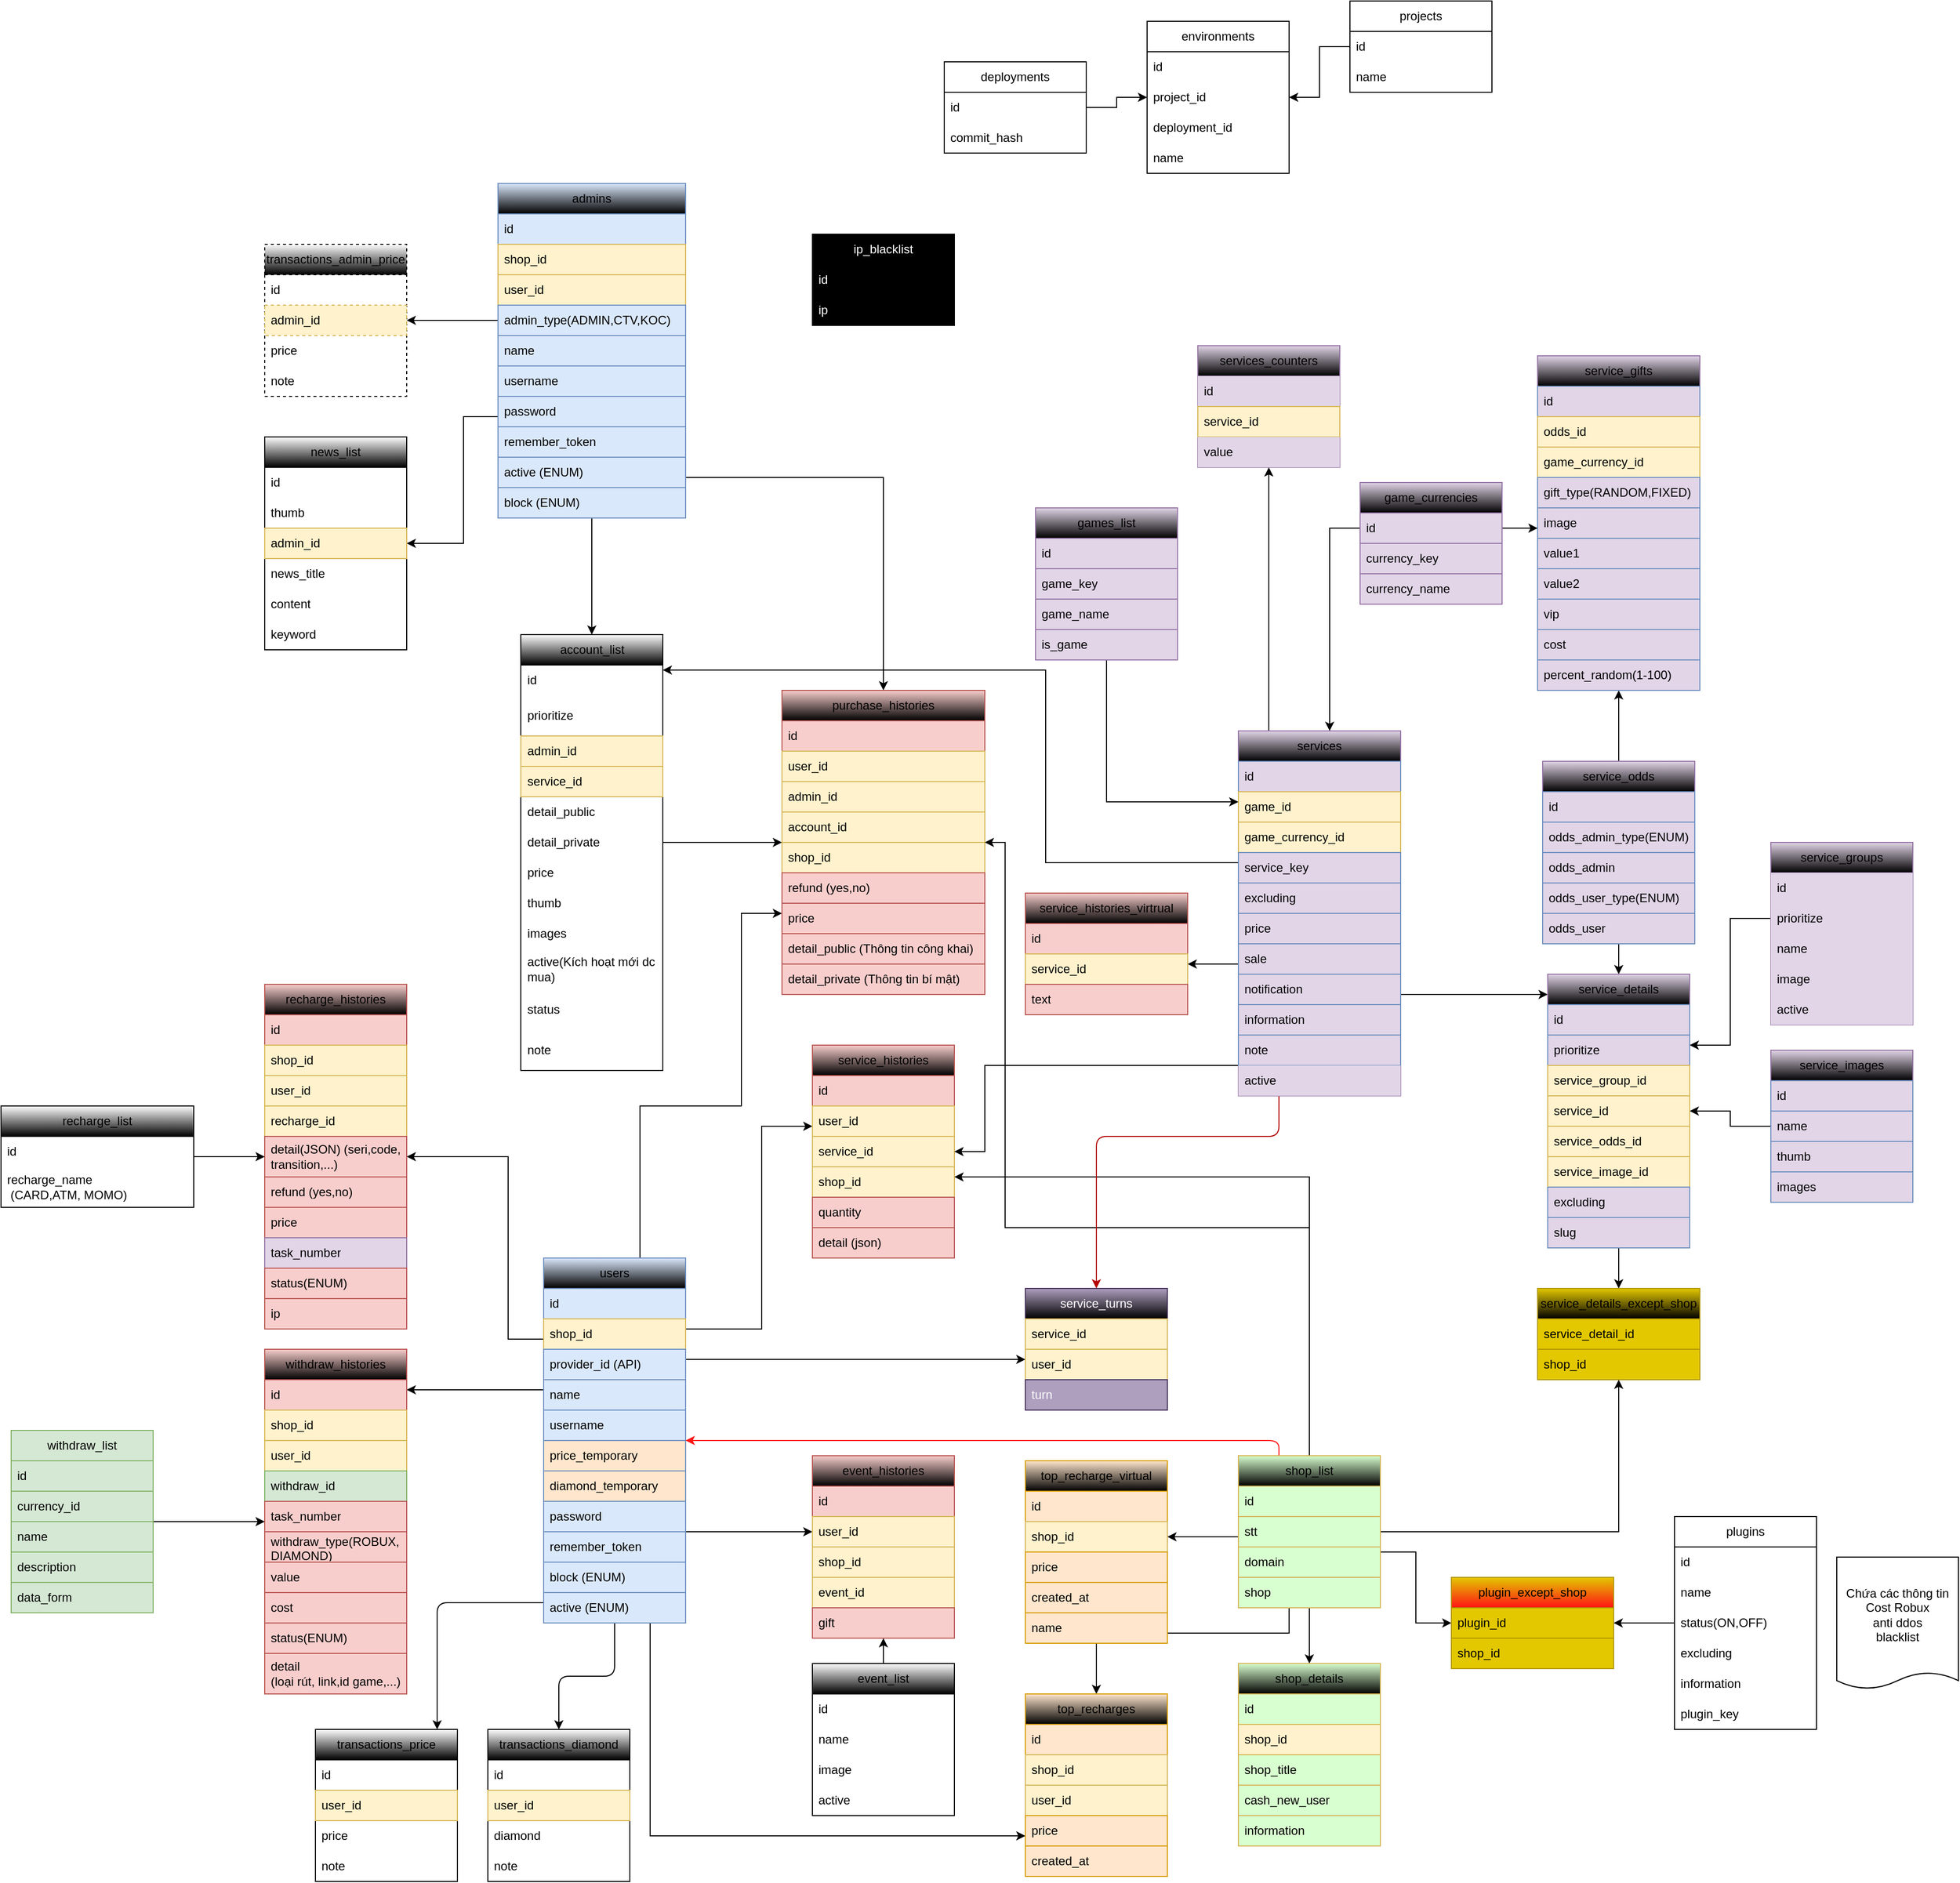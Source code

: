 <mxfile version="21.6.6" type="device">
  <diagram id="bYrQVq-NSSLRZN2TkSRm" name="Page-1">
    <mxGraphModel dx="3134" dy="1856" grid="1" gridSize="10" guides="1" tooltips="1" connect="1" arrows="1" fold="1" page="1" pageScale="1" pageWidth="850" pageHeight="1100" math="0" shadow="0">
      <root>
        <mxCell id="0" />
        <mxCell id="1" parent="0" />
        <mxCell id="_8THYpa5WvDe81R-M10E-97" style="edgeStyle=orthogonalEdgeStyle;rounded=0;orthogonalLoop=1;jettySize=auto;html=1;" parent="1" source="_8THYpa5WvDe81R-M10E-1" target="_8THYpa5WvDe81R-M10E-21" edge="1">
          <mxGeometry relative="1" as="geometry">
            <Array as="points">
              <mxPoint x="-590" y="430" />
              <mxPoint x="-590" y="250" />
            </Array>
          </mxGeometry>
        </mxCell>
        <mxCell id="_8THYpa5WvDe81R-M10E-98" style="edgeStyle=orthogonalEdgeStyle;rounded=0;orthogonalLoop=1;jettySize=auto;html=1;" parent="1" source="_8THYpa5WvDe81R-M10E-1" target="_8THYpa5WvDe81R-M10E-17" edge="1">
          <mxGeometry relative="1" as="geometry">
            <Array as="points">
              <mxPoint x="-460" y="200" />
              <mxPoint x="-360" y="200" />
              <mxPoint x="-360" y="10" />
            </Array>
          </mxGeometry>
        </mxCell>
        <mxCell id="_8THYpa5WvDe81R-M10E-99" style="edgeStyle=orthogonalEdgeStyle;rounded=0;orthogonalLoop=1;jettySize=auto;html=1;" parent="1" source="_8THYpa5WvDe81R-M10E-1" target="_8THYpa5WvDe81R-M10E-29" edge="1">
          <mxGeometry relative="1" as="geometry">
            <Array as="points">
              <mxPoint x="-340" y="420" />
              <mxPoint x="-340" y="220" />
            </Array>
          </mxGeometry>
        </mxCell>
        <mxCell id="_8THYpa5WvDe81R-M10E-100" style="edgeStyle=orthogonalEdgeStyle;rounded=0;orthogonalLoop=1;jettySize=auto;html=1;" parent="1" source="_8THYpa5WvDe81R-M10E-1" target="_8THYpa5WvDe81R-M10E-25" edge="1">
          <mxGeometry relative="1" as="geometry">
            <Array as="points">
              <mxPoint x="-590" y="480" />
              <mxPoint x="-590" y="480" />
            </Array>
          </mxGeometry>
        </mxCell>
        <mxCell id="_8THYpa5WvDe81R-M10E-102" style="edgeStyle=orthogonalEdgeStyle;rounded=0;orthogonalLoop=1;jettySize=auto;html=1;" parent="1" source="_8THYpa5WvDe81R-M10E-1" target="_8THYpa5WvDe81R-M10E-37" edge="1">
          <mxGeometry relative="1" as="geometry">
            <Array as="points">
              <mxPoint x="-320" y="620" />
              <mxPoint x="-320" y="620" />
            </Array>
          </mxGeometry>
        </mxCell>
        <mxCell id="-rorgtXMaUJ1v6GMxODa-17" style="edgeStyle=orthogonalEdgeStyle;rounded=1;orthogonalLoop=1;jettySize=auto;html=1;" parent="1" source="_8THYpa5WvDe81R-M10E-1" target="-rorgtXMaUJ1v6GMxODa-10" edge="1">
          <mxGeometry relative="1" as="geometry">
            <Array as="points">
              <mxPoint x="-660" y="690" />
            </Array>
          </mxGeometry>
        </mxCell>
        <mxCell id="-rorgtXMaUJ1v6GMxODa-31" style="edgeStyle=orthogonalEdgeStyle;rounded=1;orthogonalLoop=1;jettySize=auto;html=1;entryX=0.5;entryY=0;entryDx=0;entryDy=0;" parent="1" source="_8THYpa5WvDe81R-M10E-1" target="-rorgtXMaUJ1v6GMxODa-24" edge="1">
          <mxGeometry relative="1" as="geometry" />
        </mxCell>
        <mxCell id="-rorgtXMaUJ1v6GMxODa-47" style="edgeStyle=orthogonalEdgeStyle;rounded=0;orthogonalLoop=1;jettySize=auto;html=1;" parent="1" source="_8THYpa5WvDe81R-M10E-1" target="-rorgtXMaUJ1v6GMxODa-39" edge="1">
          <mxGeometry relative="1" as="geometry">
            <Array as="points">
              <mxPoint x="-450" y="920" />
            </Array>
          </mxGeometry>
        </mxCell>
        <mxCell id="9lsVI2QJr6i7pJ97gMDZ-100" style="edgeStyle=orthogonalEdgeStyle;rounded=0;orthogonalLoop=1;jettySize=auto;html=1;" parent="1" source="_8THYpa5WvDe81R-M10E-1" target="_8THYpa5WvDe81R-M10E-118" edge="1">
          <mxGeometry relative="1" as="geometry">
            <Array as="points">
              <mxPoint x="-280" y="450" />
              <mxPoint x="-280" y="450" />
            </Array>
          </mxGeometry>
        </mxCell>
        <mxCell id="_8THYpa5WvDe81R-M10E-1" value="users" style="swimlane;fontStyle=0;childLayout=stackLayout;horizontal=1;startSize=30;horizontalStack=0;resizeParent=1;resizeParentMax=0;resizeLast=0;collapsible=1;marginBottom=0;whiteSpace=wrap;html=1;fillStyle=auto;swimlaneFillColor=default;fillColor=#dae8fc;strokeColor=#6c8ebf;gradientColor=default;" parent="1" vertex="1">
          <mxGeometry x="-555" y="350" width="140" height="360" as="geometry" />
        </mxCell>
        <mxCell id="_8THYpa5WvDe81R-M10E-2" value="id" style="text;strokeColor=#6c8ebf;fillColor=#dae8fc;align=left;verticalAlign=middle;spacingLeft=4;spacingRight=4;overflow=hidden;points=[[0,0.5],[1,0.5]];portConstraint=eastwest;rotatable=0;whiteSpace=wrap;html=1;" parent="_8THYpa5WvDe81R-M10E-1" vertex="1">
          <mxGeometry y="30" width="140" height="30" as="geometry" />
        </mxCell>
        <mxCell id="_8THYpa5WvDe81R-M10E-3" value="shop_id" style="text;strokeColor=#d6b656;fillColor=#fff2cc;align=left;verticalAlign=middle;spacingLeft=4;spacingRight=4;overflow=hidden;points=[[0,0.5],[1,0.5]];portConstraint=eastwest;rotatable=0;whiteSpace=wrap;html=1;" parent="_8THYpa5WvDe81R-M10E-1" vertex="1">
          <mxGeometry y="60" width="140" height="30" as="geometry" />
        </mxCell>
        <mxCell id="_8THYpa5WvDe81R-M10E-4" value="provider_id (API)" style="text;strokeColor=#6c8ebf;fillColor=#dae8fc;align=left;verticalAlign=middle;spacingLeft=4;spacingRight=4;overflow=hidden;points=[[0,0.5],[1,0.5]];portConstraint=eastwest;rotatable=0;whiteSpace=wrap;html=1;" parent="_8THYpa5WvDe81R-M10E-1" vertex="1">
          <mxGeometry y="90" width="140" height="30" as="geometry" />
        </mxCell>
        <mxCell id="-rorgtXMaUJ1v6GMxODa-2" value="name" style="text;strokeColor=#6c8ebf;fillColor=#dae8fc;align=left;verticalAlign=middle;spacingLeft=4;spacingRight=4;overflow=hidden;points=[[0,0.5],[1,0.5]];portConstraint=eastwest;rotatable=0;whiteSpace=wrap;html=1;" parent="_8THYpa5WvDe81R-M10E-1" vertex="1">
          <mxGeometry y="120" width="140" height="30" as="geometry" />
        </mxCell>
        <mxCell id="-rorgtXMaUJ1v6GMxODa-3" value="username" style="text;strokeColor=#6c8ebf;fillColor=#dae8fc;align=left;verticalAlign=middle;spacingLeft=4;spacingRight=4;overflow=hidden;points=[[0,0.5],[1,0.5]];portConstraint=eastwest;rotatable=0;whiteSpace=wrap;html=1;" parent="_8THYpa5WvDe81R-M10E-1" vertex="1">
          <mxGeometry y="150" width="140" height="30" as="geometry" />
        </mxCell>
        <mxCell id="-rorgtXMaUJ1v6GMxODa-5" value="price_temporary" style="text;strokeColor=#6c8ebf;fillColor=#FFE6CC;align=left;verticalAlign=middle;spacingLeft=4;spacingRight=4;overflow=hidden;points=[[0,0.5],[1,0.5]];portConstraint=eastwest;rotatable=0;whiteSpace=wrap;html=1;" parent="_8THYpa5WvDe81R-M10E-1" vertex="1">
          <mxGeometry y="180" width="140" height="30" as="geometry" />
        </mxCell>
        <mxCell id="-rorgtXMaUJ1v6GMxODa-23" value="diamond_temporary" style="text;strokeColor=#6c8ebf;fillColor=#FFE6CC;align=left;verticalAlign=middle;spacingLeft=4;spacingRight=4;overflow=hidden;points=[[0,0.5],[1,0.5]];portConstraint=eastwest;rotatable=0;whiteSpace=wrap;html=1;" parent="_8THYpa5WvDe81R-M10E-1" vertex="1">
          <mxGeometry y="210" width="140" height="30" as="geometry" />
        </mxCell>
        <mxCell id="-rorgtXMaUJ1v6GMxODa-6" value="password" style="text;strokeColor=#6c8ebf;fillColor=#dae8fc;align=left;verticalAlign=middle;spacingLeft=4;spacingRight=4;overflow=hidden;points=[[0,0.5],[1,0.5]];portConstraint=eastwest;rotatable=0;whiteSpace=wrap;html=1;" parent="_8THYpa5WvDe81R-M10E-1" vertex="1">
          <mxGeometry y="240" width="140" height="30" as="geometry" />
        </mxCell>
        <mxCell id="-rorgtXMaUJ1v6GMxODa-7" value="remember_token" style="text;strokeColor=#6c8ebf;fillColor=#dae8fc;align=left;verticalAlign=middle;spacingLeft=4;spacingRight=4;overflow=hidden;points=[[0,0.5],[1,0.5]];portConstraint=eastwest;rotatable=0;whiteSpace=wrap;html=1;" parent="_8THYpa5WvDe81R-M10E-1" vertex="1">
          <mxGeometry y="270" width="140" height="30" as="geometry" />
        </mxCell>
        <mxCell id="-rorgtXMaUJ1v6GMxODa-8" value="block (ENUM)" style="text;strokeColor=#6c8ebf;fillColor=#dae8fc;align=left;verticalAlign=middle;spacingLeft=4;spacingRight=4;overflow=hidden;points=[[0,0.5],[1,0.5]];portConstraint=eastwest;rotatable=0;whiteSpace=wrap;html=1;" parent="_8THYpa5WvDe81R-M10E-1" vertex="1">
          <mxGeometry y="300" width="140" height="30" as="geometry" />
        </mxCell>
        <mxCell id="-rorgtXMaUJ1v6GMxODa-9" value="active (ENUM)" style="text;strokeColor=#6c8ebf;fillColor=#dae8fc;align=left;verticalAlign=middle;spacingLeft=4;spacingRight=4;overflow=hidden;points=[[0,0.5],[1,0.5]];portConstraint=eastwest;rotatable=0;whiteSpace=wrap;html=1;" parent="_8THYpa5WvDe81R-M10E-1" vertex="1">
          <mxGeometry y="330" width="140" height="30" as="geometry" />
        </mxCell>
        <mxCell id="_8THYpa5WvDe81R-M10E-105" style="edgeStyle=orthogonalEdgeStyle;rounded=0;orthogonalLoop=1;jettySize=auto;html=1;" parent="1" source="_8THYpa5WvDe81R-M10E-9" target="_8THYpa5WvDe81R-M10E-13" edge="1">
          <mxGeometry relative="1" as="geometry" />
        </mxCell>
        <mxCell id="9lsVI2QJr6i7pJ97gMDZ-110" style="edgeStyle=orthogonalEdgeStyle;rounded=0;orthogonalLoop=1;jettySize=auto;html=1;" parent="1" source="_8THYpa5WvDe81R-M10E-9" target="9lsVI2QJr6i7pJ97gMDZ-105" edge="1">
          <mxGeometry relative="1" as="geometry">
            <Array as="points">
              <mxPoint x="-620" y="-575" />
              <mxPoint x="-620" y="-575" />
            </Array>
          </mxGeometry>
        </mxCell>
        <mxCell id="tXJEOBHo6lxdWeYOkemc-1" style="edgeStyle=orthogonalEdgeStyle;rounded=0;orthogonalLoop=1;jettySize=auto;html=1;" parent="1" source="_8THYpa5WvDe81R-M10E-9" target="_8THYpa5WvDe81R-M10E-135" edge="1">
          <mxGeometry relative="1" as="geometry">
            <Array as="points">
              <mxPoint x="-634" y="-480" />
              <mxPoint x="-634" y="-355" />
            </Array>
          </mxGeometry>
        </mxCell>
        <mxCell id="sbYIXLu4kzzAoXNe5n4l-2" style="edgeStyle=orthogonalEdgeStyle;rounded=0;orthogonalLoop=1;jettySize=auto;html=1;" edge="1" parent="1" source="_8THYpa5WvDe81R-M10E-9" target="_8THYpa5WvDe81R-M10E-17">
          <mxGeometry relative="1" as="geometry">
            <Array as="points">
              <mxPoint x="-220" y="-420" />
            </Array>
          </mxGeometry>
        </mxCell>
        <mxCell id="_8THYpa5WvDe81R-M10E-9" value="admins" style="swimlane;fontStyle=0;childLayout=stackLayout;horizontal=1;startSize=30;horizontalStack=0;resizeParent=1;resizeParentMax=0;resizeLast=0;collapsible=1;marginBottom=0;whiteSpace=wrap;html=1;fillStyle=auto;swimlaneFillColor=default;fillColor=#dae8fc;strokeColor=#6c8ebf;gradientColor=default;" parent="1" vertex="1">
          <mxGeometry x="-600" y="-710" width="185" height="330" as="geometry" />
        </mxCell>
        <mxCell id="_8THYpa5WvDe81R-M10E-10" value="id" style="text;strokeColor=#6c8ebf;fillColor=#dae8fc;align=left;verticalAlign=middle;spacingLeft=4;spacingRight=4;overflow=hidden;points=[[0,0.5],[1,0.5]];portConstraint=eastwest;rotatable=0;whiteSpace=wrap;html=1;" parent="_8THYpa5WvDe81R-M10E-9" vertex="1">
          <mxGeometry y="30" width="185" height="30" as="geometry" />
        </mxCell>
        <mxCell id="_8THYpa5WvDe81R-M10E-12" value="shop_id" style="text;strokeColor=#d6b656;fillColor=#fff2cc;align=left;verticalAlign=middle;spacingLeft=4;spacingRight=4;overflow=hidden;points=[[0,0.5],[1,0.5]];portConstraint=eastwest;rotatable=0;whiteSpace=wrap;html=1;" parent="_8THYpa5WvDe81R-M10E-9" vertex="1">
          <mxGeometry y="60" width="185" height="30" as="geometry" />
        </mxCell>
        <mxCell id="1X3U6dzUWbi6s4hw_sfI-1" value="user_id" style="text;strokeColor=#d6b656;fillColor=#fff2cc;align=left;verticalAlign=middle;spacingLeft=4;spacingRight=4;overflow=hidden;points=[[0,0.5],[1,0.5]];portConstraint=eastwest;rotatable=0;whiteSpace=wrap;html=1;" parent="_8THYpa5WvDe81R-M10E-9" vertex="1">
          <mxGeometry y="90" width="185" height="30" as="geometry" />
        </mxCell>
        <mxCell id="iwoBE0mkOJ1lnbVhCQBb-19" value="admin_type(ADMIN,CTV,KOC)" style="text;strokeColor=#6c8ebf;fillColor=#dae8fc;align=left;verticalAlign=middle;spacingLeft=4;spacingRight=4;overflow=hidden;points=[[0,0.5],[1,0.5]];portConstraint=eastwest;rotatable=0;whiteSpace=wrap;html=1;" parent="_8THYpa5WvDe81R-M10E-9" vertex="1">
          <mxGeometry y="120" width="185" height="30" as="geometry" />
        </mxCell>
        <mxCell id="_8THYpa5WvDe81R-M10E-11" value="name" style="text;strokeColor=#6c8ebf;fillColor=#dae8fc;align=left;verticalAlign=middle;spacingLeft=4;spacingRight=4;overflow=hidden;points=[[0,0.5],[1,0.5]];portConstraint=eastwest;rotatable=0;whiteSpace=wrap;html=1;" parent="_8THYpa5WvDe81R-M10E-9" vertex="1">
          <mxGeometry y="150" width="185" height="30" as="geometry" />
        </mxCell>
        <mxCell id="s40MYGQjK2D1A1rYhCL2-3" value="username" style="text;strokeColor=#6c8ebf;fillColor=#dae8fc;align=left;verticalAlign=middle;spacingLeft=4;spacingRight=4;overflow=hidden;points=[[0,0.5],[1,0.5]];portConstraint=eastwest;rotatable=0;whiteSpace=wrap;html=1;" parent="_8THYpa5WvDe81R-M10E-9" vertex="1">
          <mxGeometry y="180" width="185" height="30" as="geometry" />
        </mxCell>
        <mxCell id="9lsVI2QJr6i7pJ97gMDZ-101" value="password" style="text;strokeColor=#6c8ebf;fillColor=#dae8fc;align=left;verticalAlign=middle;spacingLeft=4;spacingRight=4;overflow=hidden;points=[[0,0.5],[1,0.5]];portConstraint=eastwest;rotatable=0;whiteSpace=wrap;html=1;" parent="_8THYpa5WvDe81R-M10E-9" vertex="1">
          <mxGeometry y="210" width="185" height="30" as="geometry" />
        </mxCell>
        <mxCell id="9lsVI2QJr6i7pJ97gMDZ-102" value="remember_token" style="text;strokeColor=#6c8ebf;fillColor=#dae8fc;align=left;verticalAlign=middle;spacingLeft=4;spacingRight=4;overflow=hidden;points=[[0,0.5],[1,0.5]];portConstraint=eastwest;rotatable=0;whiteSpace=wrap;html=1;" parent="_8THYpa5WvDe81R-M10E-9" vertex="1">
          <mxGeometry y="240" width="185" height="30" as="geometry" />
        </mxCell>
        <mxCell id="9lsVI2QJr6i7pJ97gMDZ-104" value="active (ENUM)" style="text;strokeColor=#6c8ebf;fillColor=#dae8fc;align=left;verticalAlign=middle;spacingLeft=4;spacingRight=4;overflow=hidden;points=[[0,0.5],[1,0.5]];portConstraint=eastwest;rotatable=0;whiteSpace=wrap;html=1;" parent="_8THYpa5WvDe81R-M10E-9" vertex="1">
          <mxGeometry y="270" width="185" height="30" as="geometry" />
        </mxCell>
        <mxCell id="9lsVI2QJr6i7pJ97gMDZ-103" value="block (ENUM)" style="text;strokeColor=#6c8ebf;fillColor=#dae8fc;align=left;verticalAlign=middle;spacingLeft=4;spacingRight=4;overflow=hidden;points=[[0,0.5],[1,0.5]];portConstraint=eastwest;rotatable=0;whiteSpace=wrap;html=1;" parent="_8THYpa5WvDe81R-M10E-9" vertex="1">
          <mxGeometry y="300" width="185" height="30" as="geometry" />
        </mxCell>
        <mxCell id="iwoBE0mkOJ1lnbVhCQBb-12" style="edgeStyle=orthogonalEdgeStyle;rounded=0;orthogonalLoop=1;jettySize=auto;html=1;" parent="1" source="_8THYpa5WvDe81R-M10E-13" target="_8THYpa5WvDe81R-M10E-17" edge="1">
          <mxGeometry relative="1" as="geometry">
            <Array as="points">
              <mxPoint x="-390" y="-60" />
              <mxPoint x="-390" y="-60" />
            </Array>
          </mxGeometry>
        </mxCell>
        <mxCell id="_8THYpa5WvDe81R-M10E-13" value="account_list" style="swimlane;fontStyle=0;childLayout=stackLayout;horizontal=1;startSize=30;horizontalStack=0;resizeParent=1;resizeParentMax=0;resizeLast=0;collapsible=1;marginBottom=0;whiteSpace=wrap;html=1;swimlaneFillColor=default;gradientColor=default;" parent="1" vertex="1">
          <mxGeometry x="-577.5" y="-265" width="140" height="430" as="geometry" />
        </mxCell>
        <mxCell id="_8THYpa5WvDe81R-M10E-14" value="id" style="text;strokeColor=none;fillColor=none;align=left;verticalAlign=middle;spacingLeft=4;spacingRight=4;overflow=hidden;points=[[0,0.5],[1,0.5]];portConstraint=eastwest;rotatable=0;whiteSpace=wrap;html=1;swimlaneFillColor=default;" parent="_8THYpa5WvDe81R-M10E-13" vertex="1">
          <mxGeometry y="30" width="140" height="30" as="geometry" />
        </mxCell>
        <mxCell id="iwoBE0mkOJ1lnbVhCQBb-5" value="prioritize" style="text;strokeColor=none;fillColor=none;align=left;verticalAlign=middle;spacingLeft=4;spacingRight=4;overflow=hidden;points=[[0,0.5],[1,0.5]];portConstraint=eastwest;rotatable=0;whiteSpace=wrap;html=1;swimlaneFillColor=default;" parent="_8THYpa5WvDe81R-M10E-13" vertex="1">
          <mxGeometry y="60" width="140" height="40" as="geometry" />
        </mxCell>
        <mxCell id="_8THYpa5WvDe81R-M10E-15" value="admin_id" style="text;strokeColor=#d6b656;fillColor=#fff2cc;align=left;verticalAlign=middle;spacingLeft=4;spacingRight=4;overflow=hidden;points=[[0,0.5],[1,0.5]];portConstraint=eastwest;rotatable=0;whiteSpace=wrap;html=1;swimlaneFillColor=default;" parent="_8THYpa5WvDe81R-M10E-13" vertex="1">
          <mxGeometry y="100" width="140" height="30" as="geometry" />
        </mxCell>
        <mxCell id="_8THYpa5WvDe81R-M10E-16" value="service_id" style="text;strokeColor=#d6b656;fillColor=#fff2cc;align=left;verticalAlign=middle;spacingLeft=4;spacingRight=4;overflow=hidden;points=[[0,0.5],[1,0.5]];portConstraint=eastwest;rotatable=0;whiteSpace=wrap;html=1;swimlaneFillColor=default;" parent="_8THYpa5WvDe81R-M10E-13" vertex="1">
          <mxGeometry y="130" width="140" height="30" as="geometry" />
        </mxCell>
        <mxCell id="iwoBE0mkOJ1lnbVhCQBb-4" value="detail_public" style="text;strokeColor=none;fillColor=none;align=left;verticalAlign=middle;spacingLeft=4;spacingRight=4;overflow=hidden;points=[[0,0.5],[1,0.5]];portConstraint=eastwest;rotatable=0;whiteSpace=wrap;html=1;swimlaneFillColor=default;" parent="_8THYpa5WvDe81R-M10E-13" vertex="1">
          <mxGeometry y="160" width="140" height="30" as="geometry" />
        </mxCell>
        <mxCell id="iwoBE0mkOJ1lnbVhCQBb-6" value="detail_private" style="text;strokeColor=none;fillColor=none;align=left;verticalAlign=middle;spacingLeft=4;spacingRight=4;overflow=hidden;points=[[0,0.5],[1,0.5]];portConstraint=eastwest;rotatable=0;whiteSpace=wrap;html=1;swimlaneFillColor=default;" parent="_8THYpa5WvDe81R-M10E-13" vertex="1">
          <mxGeometry y="190" width="140" height="30" as="geometry" />
        </mxCell>
        <mxCell id="iwoBE0mkOJ1lnbVhCQBb-7" value="price" style="text;strokeColor=none;fillColor=none;align=left;verticalAlign=middle;spacingLeft=4;spacingRight=4;overflow=hidden;points=[[0,0.5],[1,0.5]];portConstraint=eastwest;rotatable=0;whiteSpace=wrap;html=1;swimlaneFillColor=default;" parent="_8THYpa5WvDe81R-M10E-13" vertex="1">
          <mxGeometry y="220" width="140" height="30" as="geometry" />
        </mxCell>
        <mxCell id="iwoBE0mkOJ1lnbVhCQBb-8" value="thumb" style="text;strokeColor=none;fillColor=none;align=left;verticalAlign=middle;spacingLeft=4;spacingRight=4;overflow=hidden;points=[[0,0.5],[1,0.5]];portConstraint=eastwest;rotatable=0;whiteSpace=wrap;html=1;swimlaneFillColor=default;" parent="_8THYpa5WvDe81R-M10E-13" vertex="1">
          <mxGeometry y="250" width="140" height="30" as="geometry" />
        </mxCell>
        <mxCell id="iwoBE0mkOJ1lnbVhCQBb-9" value="images" style="text;strokeColor=none;fillColor=none;align=left;verticalAlign=middle;spacingLeft=4;spacingRight=4;overflow=hidden;points=[[0,0.5],[1,0.5]];portConstraint=eastwest;rotatable=0;whiteSpace=wrap;html=1;swimlaneFillColor=default;" parent="_8THYpa5WvDe81R-M10E-13" vertex="1">
          <mxGeometry y="280" width="140" height="30" as="geometry" />
        </mxCell>
        <mxCell id="iwoBE0mkOJ1lnbVhCQBb-10" value="active(Kích hoạt mới dc mua)" style="text;strokeColor=none;fillColor=none;align=left;verticalAlign=middle;spacingLeft=4;spacingRight=4;overflow=hidden;points=[[0,0.5],[1,0.5]];portConstraint=eastwest;rotatable=0;whiteSpace=wrap;html=1;swimlaneFillColor=default;" parent="_8THYpa5WvDe81R-M10E-13" vertex="1">
          <mxGeometry y="310" width="140" height="40" as="geometry" />
        </mxCell>
        <mxCell id="iwoBE0mkOJ1lnbVhCQBb-11" value="status" style="text;strokeColor=none;fillColor=none;align=left;verticalAlign=middle;spacingLeft=4;spacingRight=4;overflow=hidden;points=[[0,0.5],[1,0.5]];portConstraint=eastwest;rotatable=0;whiteSpace=wrap;html=1;swimlaneFillColor=default;" parent="_8THYpa5WvDe81R-M10E-13" vertex="1">
          <mxGeometry y="350" width="140" height="40" as="geometry" />
        </mxCell>
        <mxCell id="_hOMrRkW4kEbs3yZh-oV-2" value="note" style="text;strokeColor=none;fillColor=none;align=left;verticalAlign=middle;spacingLeft=4;spacingRight=4;overflow=hidden;points=[[0,0.5],[1,0.5]];portConstraint=eastwest;rotatable=0;whiteSpace=wrap;html=1;swimlaneFillColor=default;" parent="_8THYpa5WvDe81R-M10E-13" vertex="1">
          <mxGeometry y="390" width="140" height="40" as="geometry" />
        </mxCell>
        <mxCell id="_8THYpa5WvDe81R-M10E-17" value="purchase_histories" style="swimlane;fontStyle=0;childLayout=stackLayout;horizontal=1;startSize=30;horizontalStack=0;resizeParent=1;resizeParentMax=0;resizeLast=0;collapsible=1;marginBottom=0;whiteSpace=wrap;html=1;swimlaneFillColor=default;fillColor=#f8cecc;strokeColor=#b85450;gradientColor=default;" parent="1" vertex="1">
          <mxGeometry x="-320" y="-210" width="200" height="300" as="geometry" />
        </mxCell>
        <mxCell id="_8THYpa5WvDe81R-M10E-18" value="id" style="text;strokeColor=#b85450;fillColor=#f8cecc;align=left;verticalAlign=middle;spacingLeft=4;spacingRight=4;overflow=hidden;points=[[0,0.5],[1,0.5]];portConstraint=eastwest;rotatable=0;whiteSpace=wrap;html=1;swimlaneFillColor=default;" parent="_8THYpa5WvDe81R-M10E-17" vertex="1">
          <mxGeometry y="30" width="200" height="30" as="geometry" />
        </mxCell>
        <mxCell id="_8THYpa5WvDe81R-M10E-19" value="user_id" style="text;strokeColor=#d6b656;fillColor=#fff2cc;align=left;verticalAlign=middle;spacingLeft=4;spacingRight=4;overflow=hidden;points=[[0,0.5],[1,0.5]];portConstraint=eastwest;rotatable=0;whiteSpace=wrap;html=1;swimlaneFillColor=default;" parent="_8THYpa5WvDe81R-M10E-17" vertex="1">
          <mxGeometry y="60" width="200" height="30" as="geometry" />
        </mxCell>
        <mxCell id="9lsVI2QJr6i7pJ97gMDZ-54" value="admin_id" style="text;strokeColor=#d6b656;fillColor=#fff2cc;align=left;verticalAlign=middle;spacingLeft=4;spacingRight=4;overflow=hidden;points=[[0,0.5],[1,0.5]];portConstraint=eastwest;rotatable=0;whiteSpace=wrap;html=1;swimlaneFillColor=default;" parent="_8THYpa5WvDe81R-M10E-17" vertex="1">
          <mxGeometry y="90" width="200" height="30" as="geometry" />
        </mxCell>
        <mxCell id="_8THYpa5WvDe81R-M10E-20" value="account_id" style="text;strokeColor=#d6b656;fillColor=#fff2cc;align=left;verticalAlign=middle;spacingLeft=4;spacingRight=4;overflow=hidden;points=[[0,0.5],[1,0.5]];portConstraint=eastwest;rotatable=0;whiteSpace=wrap;html=1;swimlaneFillColor=default;" parent="_8THYpa5WvDe81R-M10E-17" vertex="1">
          <mxGeometry y="120" width="200" height="30" as="geometry" />
        </mxCell>
        <mxCell id="9lsVI2QJr6i7pJ97gMDZ-53" value="shop_id" style="text;strokeColor=#d6b656;fillColor=#fff2cc;align=left;verticalAlign=middle;spacingLeft=4;spacingRight=4;overflow=hidden;points=[[0,0.5],[1,0.5]];portConstraint=eastwest;rotatable=0;whiteSpace=wrap;html=1;swimlaneFillColor=default;" parent="_8THYpa5WvDe81R-M10E-17" vertex="1">
          <mxGeometry y="150" width="200" height="30" as="geometry" />
        </mxCell>
        <mxCell id="_8THYpa5WvDe81R-M10E-106" value="refund (yes,no)" style="text;strokeColor=#b85450;fillColor=#f8cecc;align=left;verticalAlign=middle;spacingLeft=4;spacingRight=4;overflow=hidden;points=[[0,0.5],[1,0.5]];portConstraint=eastwest;rotatable=0;whiteSpace=wrap;html=1;swimlaneFillColor=default;" parent="_8THYpa5WvDe81R-M10E-17" vertex="1">
          <mxGeometry y="180" width="200" height="30" as="geometry" />
        </mxCell>
        <mxCell id="9lsVI2QJr6i7pJ97gMDZ-55" value="price" style="text;strokeColor=#b85450;fillColor=#f8cecc;align=left;verticalAlign=middle;spacingLeft=4;spacingRight=4;overflow=hidden;points=[[0,0.5],[1,0.5]];portConstraint=eastwest;rotatable=0;whiteSpace=wrap;html=1;swimlaneFillColor=default;" parent="_8THYpa5WvDe81R-M10E-17" vertex="1">
          <mxGeometry y="210" width="200" height="30" as="geometry" />
        </mxCell>
        <mxCell id="9lsVI2QJr6i7pJ97gMDZ-56" value="detail_public (Thông tin công khai)" style="text;strokeColor=#b85450;fillColor=#f8cecc;align=left;verticalAlign=middle;spacingLeft=4;spacingRight=4;overflow=hidden;points=[[0,0.5],[1,0.5]];portConstraint=eastwest;rotatable=0;whiteSpace=wrap;html=1;swimlaneFillColor=default;" parent="_8THYpa5WvDe81R-M10E-17" vertex="1">
          <mxGeometry y="240" width="200" height="30" as="geometry" />
        </mxCell>
        <mxCell id="9lsVI2QJr6i7pJ97gMDZ-57" value="detail_private (Thông tin bí mật)" style="text;strokeColor=#b85450;fillColor=#f8cecc;align=left;verticalAlign=middle;spacingLeft=4;spacingRight=4;overflow=hidden;points=[[0,0.5],[1,0.5]];portConstraint=eastwest;rotatable=0;whiteSpace=wrap;html=1;swimlaneFillColor=default;" parent="_8THYpa5WvDe81R-M10E-17" vertex="1">
          <mxGeometry y="270" width="200" height="30" as="geometry" />
        </mxCell>
        <mxCell id="_8THYpa5WvDe81R-M10E-21" value="recharge_histories" style="swimlane;fontStyle=0;childLayout=stackLayout;horizontal=1;startSize=30;horizontalStack=0;resizeParent=1;resizeParentMax=0;resizeLast=0;collapsible=1;marginBottom=0;whiteSpace=wrap;html=1;fillColor=#f8cecc;strokeColor=#b85450;gradientColor=default;" parent="1" vertex="1">
          <mxGeometry x="-830" y="80" width="140" height="340" as="geometry" />
        </mxCell>
        <mxCell id="_8THYpa5WvDe81R-M10E-22" value="id" style="text;strokeColor=#b85450;fillColor=#f8cecc;align=left;verticalAlign=middle;spacingLeft=4;spacingRight=4;overflow=hidden;points=[[0,0.5],[1,0.5]];portConstraint=eastwest;rotatable=0;whiteSpace=wrap;html=1;" parent="_8THYpa5WvDe81R-M10E-21" vertex="1">
          <mxGeometry y="30" width="140" height="30" as="geometry" />
        </mxCell>
        <mxCell id="9lsVI2QJr6i7pJ97gMDZ-58" value="shop_id" style="text;strokeColor=#d6b656;fillColor=#fff2cc;align=left;verticalAlign=middle;spacingLeft=4;spacingRight=4;overflow=hidden;points=[[0,0.5],[1,0.5]];portConstraint=eastwest;rotatable=0;whiteSpace=wrap;html=1;swimlaneFillColor=default;" parent="_8THYpa5WvDe81R-M10E-21" vertex="1">
          <mxGeometry y="60" width="140" height="30" as="geometry" />
        </mxCell>
        <mxCell id="_8THYpa5WvDe81R-M10E-23" value="user_id" style="text;strokeColor=#d6b656;fillColor=#fff2cc;align=left;verticalAlign=middle;spacingLeft=4;spacingRight=4;overflow=hidden;points=[[0,0.5],[1,0.5]];portConstraint=eastwest;rotatable=0;whiteSpace=wrap;html=1;" parent="_8THYpa5WvDe81R-M10E-21" vertex="1">
          <mxGeometry y="90" width="140" height="30" as="geometry" />
        </mxCell>
        <mxCell id="_8THYpa5WvDe81R-M10E-24" value="recharge_id" style="text;strokeColor=#d6b656;fillColor=#fff2cc;align=left;verticalAlign=middle;spacingLeft=4;spacingRight=4;overflow=hidden;points=[[0,0.5],[1,0.5]];portConstraint=eastwest;rotatable=0;whiteSpace=wrap;html=1;" parent="_8THYpa5WvDe81R-M10E-21" vertex="1">
          <mxGeometry y="120" width="140" height="30" as="geometry" />
        </mxCell>
        <mxCell id="9lsVI2QJr6i7pJ97gMDZ-64" value="detail(JSON) (seri,code, transition,...)" style="text;strokeColor=#b85450;fillColor=#f8cecc;align=left;verticalAlign=middle;spacingLeft=4;spacingRight=4;overflow=hidden;points=[[0,0.5],[1,0.5]];portConstraint=eastwest;rotatable=0;whiteSpace=wrap;html=1;" parent="_8THYpa5WvDe81R-M10E-21" vertex="1">
          <mxGeometry y="150" width="140" height="40" as="geometry" />
        </mxCell>
        <mxCell id="9lsVI2QJr6i7pJ97gMDZ-83" value="refund (yes,no)" style="text;strokeColor=#b85450;fillColor=#f8cecc;align=left;verticalAlign=middle;spacingLeft=4;spacingRight=4;overflow=hidden;points=[[0,0.5],[1,0.5]];portConstraint=eastwest;rotatable=0;whiteSpace=wrap;html=1;swimlaneFillColor=default;" parent="_8THYpa5WvDe81R-M10E-21" vertex="1">
          <mxGeometry y="190" width="140" height="30" as="geometry" />
        </mxCell>
        <mxCell id="9lsVI2QJr6i7pJ97gMDZ-65" value="price" style="text;strokeColor=#b85450;fillColor=#f8cecc;align=left;verticalAlign=middle;spacingLeft=4;spacingRight=4;overflow=hidden;points=[[0,0.5],[1,0.5]];portConstraint=eastwest;rotatable=0;whiteSpace=wrap;html=1;" parent="_8THYpa5WvDe81R-M10E-21" vertex="1">
          <mxGeometry y="220" width="140" height="30" as="geometry" />
        </mxCell>
        <mxCell id="9lsVI2QJr6i7pJ97gMDZ-66" value="task_number" style="text;strokeColor=#9673a6;fillColor=#e1d5e7;align=left;verticalAlign=middle;spacingLeft=4;spacingRight=4;overflow=hidden;points=[[0,0.5],[1,0.5]];portConstraint=eastwest;rotatable=0;whiteSpace=wrap;html=1;" parent="_8THYpa5WvDe81R-M10E-21" vertex="1">
          <mxGeometry y="250" width="140" height="30" as="geometry" />
        </mxCell>
        <mxCell id="9lsVI2QJr6i7pJ97gMDZ-71" value="status(ENUM)" style="text;strokeColor=#b85450;fillColor=#f8cecc;align=left;verticalAlign=middle;spacingLeft=4;spacingRight=4;overflow=hidden;points=[[0,0.5],[1,0.5]];portConstraint=eastwest;rotatable=0;whiteSpace=wrap;html=1;" parent="_8THYpa5WvDe81R-M10E-21" vertex="1">
          <mxGeometry y="280" width="140" height="30" as="geometry" />
        </mxCell>
        <mxCell id="9lsVI2QJr6i7pJ97gMDZ-72" value="ip" style="text;strokeColor=#b85450;fillColor=#f8cecc;align=left;verticalAlign=middle;spacingLeft=4;spacingRight=4;overflow=hidden;points=[[0,0.5],[1,0.5]];portConstraint=eastwest;rotatable=0;whiteSpace=wrap;html=1;" parent="_8THYpa5WvDe81R-M10E-21" vertex="1">
          <mxGeometry y="310" width="140" height="30" as="geometry" />
        </mxCell>
        <mxCell id="_8THYpa5WvDe81R-M10E-25" value="withdraw_histories" style="swimlane;fontStyle=0;childLayout=stackLayout;horizontal=1;startSize=30;horizontalStack=0;resizeParent=1;resizeParentMax=0;resizeLast=0;collapsible=1;marginBottom=0;whiteSpace=wrap;html=1;fillColor=#f8cecc;strokeColor=#b85450;gradientColor=default;" parent="1" vertex="1">
          <mxGeometry x="-830" y="440" width="140" height="340" as="geometry" />
        </mxCell>
        <mxCell id="_8THYpa5WvDe81R-M10E-26" value="id" style="text;strokeColor=#b85450;fillColor=#f8cecc;align=left;verticalAlign=middle;spacingLeft=4;spacingRight=4;overflow=hidden;points=[[0,0.5],[1,0.5]];portConstraint=eastwest;rotatable=0;whiteSpace=wrap;html=1;" parent="_8THYpa5WvDe81R-M10E-25" vertex="1">
          <mxGeometry y="30" width="140" height="30" as="geometry" />
        </mxCell>
        <mxCell id="9lsVI2QJr6i7pJ97gMDZ-73" value="shop_id" style="text;strokeColor=#d6b656;fillColor=#fff2cc;align=left;verticalAlign=middle;spacingLeft=4;spacingRight=4;overflow=hidden;points=[[0,0.5],[1,0.5]];portConstraint=eastwest;rotatable=0;whiteSpace=wrap;html=1;swimlaneFillColor=default;" parent="_8THYpa5WvDe81R-M10E-25" vertex="1">
          <mxGeometry y="60" width="140" height="30" as="geometry" />
        </mxCell>
        <mxCell id="sbYIXLu4kzzAoXNe5n4l-10" value="user_id" style="text;strokeColor=#d6b656;fillColor=#fff2cc;align=left;verticalAlign=middle;spacingLeft=4;spacingRight=4;overflow=hidden;points=[[0,0.5],[1,0.5]];portConstraint=eastwest;rotatable=0;whiteSpace=wrap;html=1;" vertex="1" parent="_8THYpa5WvDe81R-M10E-25">
          <mxGeometry y="90" width="140" height="30" as="geometry" />
        </mxCell>
        <mxCell id="_8THYpa5WvDe81R-M10E-27" value="withdraw_id" style="text;strokeColor=#82b366;fillColor=#d5e8d4;align=left;verticalAlign=middle;spacingLeft=4;spacingRight=4;overflow=hidden;points=[[0,0.5],[1,0.5]];portConstraint=eastwest;rotatable=0;whiteSpace=wrap;html=1;" parent="_8THYpa5WvDe81R-M10E-25" vertex="1">
          <mxGeometry y="120" width="140" height="30" as="geometry" />
        </mxCell>
        <mxCell id="_8THYpa5WvDe81R-M10E-28" value="task_number" style="text;strokeColor=#b85450;fillColor=#f8cecc;align=left;verticalAlign=middle;spacingLeft=4;spacingRight=4;overflow=hidden;points=[[0,0.5],[1,0.5]];portConstraint=eastwest;rotatable=0;whiteSpace=wrap;html=1;" parent="_8THYpa5WvDe81R-M10E-25" vertex="1">
          <mxGeometry y="150" width="140" height="30" as="geometry" />
        </mxCell>
        <mxCell id="9lsVI2QJr6i7pJ97gMDZ-75" value="withdraw_type(ROBUX, DIAMOND)" style="text;strokeColor=#b85450;fillColor=#f8cecc;align=left;verticalAlign=middle;spacingLeft=4;spacingRight=4;overflow=hidden;points=[[0,0.5],[1,0.5]];portConstraint=eastwest;rotatable=0;whiteSpace=wrap;html=1;" parent="_8THYpa5WvDe81R-M10E-25" vertex="1">
          <mxGeometry y="180" width="140" height="30" as="geometry" />
        </mxCell>
        <mxCell id="9lsVI2QJr6i7pJ97gMDZ-80" value="value" style="text;strokeColor=#b85450;fillColor=#f8cecc;align=left;verticalAlign=middle;spacingLeft=4;spacingRight=4;overflow=hidden;points=[[0,0.5],[1,0.5]];portConstraint=eastwest;rotatable=0;whiteSpace=wrap;html=1;" parent="_8THYpa5WvDe81R-M10E-25" vertex="1">
          <mxGeometry y="210" width="140" height="30" as="geometry" />
        </mxCell>
        <mxCell id="9lsVI2QJr6i7pJ97gMDZ-88" value="cost" style="text;strokeColor=#b85450;fillColor=#f8cecc;align=left;verticalAlign=middle;spacingLeft=4;spacingRight=4;overflow=hidden;points=[[0,0.5],[1,0.5]];portConstraint=eastwest;rotatable=0;whiteSpace=wrap;html=1;" parent="_8THYpa5WvDe81R-M10E-25" vertex="1">
          <mxGeometry y="240" width="140" height="30" as="geometry" />
        </mxCell>
        <mxCell id="9lsVI2QJr6i7pJ97gMDZ-81" value="status(ENUM)" style="text;strokeColor=#b85450;fillColor=#f8cecc;align=left;verticalAlign=middle;spacingLeft=4;spacingRight=4;overflow=hidden;points=[[0,0.5],[1,0.5]];portConstraint=eastwest;rotatable=0;whiteSpace=wrap;html=1;" parent="_8THYpa5WvDe81R-M10E-25" vertex="1">
          <mxGeometry y="270" width="140" height="30" as="geometry" />
        </mxCell>
        <mxCell id="9lsVI2QJr6i7pJ97gMDZ-77" value="detail&lt;br&gt;(loại rút, link,id game,...)" style="text;strokeColor=#b85450;fillColor=#f8cecc;align=left;verticalAlign=middle;spacingLeft=4;spacingRight=4;overflow=hidden;points=[[0,0.5],[1,0.5]];portConstraint=eastwest;rotatable=0;whiteSpace=wrap;html=1;" parent="_8THYpa5WvDe81R-M10E-25" vertex="1">
          <mxGeometry y="300" width="140" height="40" as="geometry" />
        </mxCell>
        <mxCell id="_8THYpa5WvDe81R-M10E-29" value="service_histories" style="swimlane;fontStyle=0;childLayout=stackLayout;horizontal=1;startSize=30;horizontalStack=0;resizeParent=1;resizeParentMax=0;resizeLast=0;collapsible=1;marginBottom=0;whiteSpace=wrap;html=1;fillColor=#f8cecc;strokeColor=#b85450;gradientColor=default;" parent="1" vertex="1">
          <mxGeometry x="-290" y="140" width="140" height="210" as="geometry" />
        </mxCell>
        <mxCell id="_8THYpa5WvDe81R-M10E-30" value="id" style="text;strokeColor=#b85450;fillColor=#f8cecc;align=left;verticalAlign=middle;spacingLeft=4;spacingRight=4;overflow=hidden;points=[[0,0.5],[1,0.5]];portConstraint=eastwest;rotatable=0;whiteSpace=wrap;html=1;" parent="_8THYpa5WvDe81R-M10E-29" vertex="1">
          <mxGeometry y="30" width="140" height="30" as="geometry" />
        </mxCell>
        <mxCell id="_8THYpa5WvDe81R-M10E-31" value="user_id" style="text;strokeColor=#d6b656;fillColor=#fff2cc;align=left;verticalAlign=middle;spacingLeft=4;spacingRight=4;overflow=hidden;points=[[0,0.5],[1,0.5]];portConstraint=eastwest;rotatable=0;whiteSpace=wrap;html=1;" parent="_8THYpa5WvDe81R-M10E-29" vertex="1">
          <mxGeometry y="60" width="140" height="30" as="geometry" />
        </mxCell>
        <mxCell id="_8THYpa5WvDe81R-M10E-32" value="service_id" style="text;strokeColor=#d6b656;fillColor=#fff2cc;align=left;verticalAlign=middle;spacingLeft=4;spacingRight=4;overflow=hidden;points=[[0,0.5],[1,0.5]];portConstraint=eastwest;rotatable=0;whiteSpace=wrap;html=1;" parent="_8THYpa5WvDe81R-M10E-29" vertex="1">
          <mxGeometry y="90" width="140" height="30" as="geometry" />
        </mxCell>
        <mxCell id="9lsVI2QJr6i7pJ97gMDZ-85" value="shop_id" style="text;strokeColor=#d6b656;fillColor=#fff2cc;align=left;verticalAlign=middle;spacingLeft=4;spacingRight=4;overflow=hidden;points=[[0,0.5],[1,0.5]];portConstraint=eastwest;rotatable=0;whiteSpace=wrap;html=1;swimlaneFillColor=default;" parent="_8THYpa5WvDe81R-M10E-29" vertex="1">
          <mxGeometry y="120" width="140" height="30" as="geometry" />
        </mxCell>
        <mxCell id="9lsVI2QJr6i7pJ97gMDZ-86" value="quantity" style="text;strokeColor=#b85450;fillColor=#f8cecc;align=left;verticalAlign=middle;spacingLeft=4;spacingRight=4;overflow=hidden;points=[[0,0.5],[1,0.5]];portConstraint=eastwest;rotatable=0;whiteSpace=wrap;html=1;" parent="_8THYpa5WvDe81R-M10E-29" vertex="1">
          <mxGeometry y="150" width="140" height="30" as="geometry" />
        </mxCell>
        <mxCell id="9lsVI2QJr6i7pJ97gMDZ-90" value="detail (json)" style="text;strokeColor=#b85450;fillColor=#f8cecc;align=left;verticalAlign=middle;spacingLeft=4;spacingRight=4;overflow=hidden;points=[[0,0.5],[1,0.5]];portConstraint=eastwest;rotatable=0;whiteSpace=wrap;html=1;" parent="_8THYpa5WvDe81R-M10E-29" vertex="1">
          <mxGeometry y="180" width="140" height="30" as="geometry" />
        </mxCell>
        <mxCell id="_8THYpa5WvDe81R-M10E-37" value="event_histories" style="swimlane;fontStyle=0;childLayout=stackLayout;horizontal=1;startSize=30;horizontalStack=0;resizeParent=1;resizeParentMax=0;resizeLast=0;collapsible=1;marginBottom=0;whiteSpace=wrap;html=1;fillColor=#f8cecc;strokeColor=#b85450;gradientColor=default;" parent="1" vertex="1">
          <mxGeometry x="-290" y="545" width="140" height="180" as="geometry" />
        </mxCell>
        <mxCell id="_8THYpa5WvDe81R-M10E-38" value="id" style="text;strokeColor=#b85450;fillColor=#f8cecc;align=left;verticalAlign=middle;spacingLeft=4;spacingRight=4;overflow=hidden;points=[[0,0.5],[1,0.5]];portConstraint=eastwest;rotatable=0;whiteSpace=wrap;html=1;" parent="_8THYpa5WvDe81R-M10E-37" vertex="1">
          <mxGeometry y="30" width="140" height="30" as="geometry" />
        </mxCell>
        <mxCell id="_8THYpa5WvDe81R-M10E-39" value="user_id" style="text;strokeColor=#d6b656;fillColor=#fff2cc;align=left;verticalAlign=middle;spacingLeft=4;spacingRight=4;overflow=hidden;points=[[0,0.5],[1,0.5]];portConstraint=eastwest;rotatable=0;whiteSpace=wrap;html=1;" parent="_8THYpa5WvDe81R-M10E-37" vertex="1">
          <mxGeometry y="60" width="140" height="30" as="geometry" />
        </mxCell>
        <mxCell id="iwoBE0mkOJ1lnbVhCQBb-13" value="shop_id" style="text;strokeColor=#d6b656;fillColor=#fff2cc;align=left;verticalAlign=middle;spacingLeft=4;spacingRight=4;overflow=hidden;points=[[0,0.5],[1,0.5]];portConstraint=eastwest;rotatable=0;whiteSpace=wrap;html=1;" parent="_8THYpa5WvDe81R-M10E-37" vertex="1">
          <mxGeometry y="90" width="140" height="30" as="geometry" />
        </mxCell>
        <mxCell id="iwoBE0mkOJ1lnbVhCQBb-14" value="event_id" style="text;strokeColor=#d6b656;fillColor=#fff2cc;align=left;verticalAlign=middle;spacingLeft=4;spacingRight=4;overflow=hidden;points=[[0,0.5],[1,0.5]];portConstraint=eastwest;rotatable=0;whiteSpace=wrap;html=1;" parent="_8THYpa5WvDe81R-M10E-37" vertex="1">
          <mxGeometry y="120" width="140" height="30" as="geometry" />
        </mxCell>
        <mxCell id="_8THYpa5WvDe81R-M10E-40" value="gift" style="text;align=left;verticalAlign=middle;spacingLeft=4;spacingRight=4;overflow=hidden;points=[[0,0.5],[1,0.5]];portConstraint=eastwest;rotatable=0;whiteSpace=wrap;html=1;fillColor=#f8cecc;strokeColor=#b85450;" parent="_8THYpa5WvDe81R-M10E-37" vertex="1">
          <mxGeometry y="150" width="140" height="30" as="geometry" />
        </mxCell>
        <mxCell id="_8THYpa5WvDe81R-M10E-95" style="edgeStyle=orthogonalEdgeStyle;rounded=0;orthogonalLoop=1;jettySize=auto;html=1;" parent="1" source="_8THYpa5WvDe81R-M10E-41" target="_8THYpa5WvDe81R-M10E-88" edge="1">
          <mxGeometry relative="1" as="geometry" />
        </mxCell>
        <mxCell id="_8THYpa5WvDe81R-M10E-96" style="edgeStyle=orthogonalEdgeStyle;rounded=0;orthogonalLoop=1;jettySize=auto;html=1;" parent="1" source="_8THYpa5WvDe81R-M10E-41" target="_8THYpa5WvDe81R-M10E-45" edge="1">
          <mxGeometry relative="1" as="geometry">
            <Array as="points">
              <mxPoint x="200" y="785" />
            </Array>
          </mxGeometry>
        </mxCell>
        <mxCell id="_8THYpa5WvDe81R-M10E-134" style="edgeStyle=orthogonalEdgeStyle;rounded=0;orthogonalLoop=1;jettySize=auto;html=1;" parent="1" source="_8THYpa5WvDe81R-M10E-41" target="_8THYpa5WvDe81R-M10E-129" edge="1">
          <mxGeometry relative="1" as="geometry">
            <Array as="points">
              <mxPoint x="110" y="625" />
              <mxPoint x="110" y="625" />
            </Array>
          </mxGeometry>
        </mxCell>
        <mxCell id="-rorgtXMaUJ1v6GMxODa-18" style="edgeStyle=orthogonalEdgeStyle;rounded=1;orthogonalLoop=1;jettySize=auto;html=1;strokeColor=#FF1414;" parent="1" source="_8THYpa5WvDe81R-M10E-41" target="_8THYpa5WvDe81R-M10E-1" edge="1">
          <mxGeometry relative="1" as="geometry">
            <Array as="points">
              <mxPoint x="170" y="530" />
            </Array>
          </mxGeometry>
        </mxCell>
        <mxCell id="9lsVI2QJr6i7pJ97gMDZ-8" style="edgeStyle=orthogonalEdgeStyle;rounded=0;orthogonalLoop=1;jettySize=auto;html=1;" parent="1" source="_8THYpa5WvDe81R-M10E-41" target="9lsVI2QJr6i7pJ97gMDZ-5" edge="1">
          <mxGeometry relative="1" as="geometry">
            <Array as="points">
              <mxPoint x="305" y="640" />
              <mxPoint x="305" y="710" />
            </Array>
          </mxGeometry>
        </mxCell>
        <mxCell id="_hOMrRkW4kEbs3yZh-oV-3" style="edgeStyle=orthogonalEdgeStyle;rounded=0;orthogonalLoop=1;jettySize=auto;html=1;" parent="1" source="_8THYpa5WvDe81R-M10E-41" target="_8THYpa5WvDe81R-M10E-29" edge="1">
          <mxGeometry relative="1" as="geometry">
            <Array as="points">
              <mxPoint x="200" y="270" />
            </Array>
          </mxGeometry>
        </mxCell>
        <mxCell id="Gq5KgIXDL6DgeYm91Hku-4" style="edgeStyle=orthogonalEdgeStyle;rounded=0;orthogonalLoop=1;jettySize=auto;html=1;" parent="1" source="_8THYpa5WvDe81R-M10E-41" target="-rorgtXMaUJ1v6GMxODa-39" edge="1">
          <mxGeometry relative="1" as="geometry">
            <Array as="points">
              <mxPoint x="180" y="720" />
              <mxPoint x="-10" y="720" />
            </Array>
          </mxGeometry>
        </mxCell>
        <mxCell id="sbYIXLu4kzzAoXNe5n4l-1" style="edgeStyle=orthogonalEdgeStyle;rounded=0;orthogonalLoop=1;jettySize=auto;html=1;" edge="1" parent="1" source="_8THYpa5WvDe81R-M10E-41" target="_8THYpa5WvDe81R-M10E-17">
          <mxGeometry relative="1" as="geometry">
            <Array as="points">
              <mxPoint x="200" y="320" />
              <mxPoint x="-100" y="320" />
              <mxPoint x="-100" y="-60" />
            </Array>
          </mxGeometry>
        </mxCell>
        <mxCell id="_8THYpa5WvDe81R-M10E-41" value="shop_list" style="swimlane;fontStyle=0;childLayout=stackLayout;horizontal=1;startSize=30;horizontalStack=0;resizeParent=1;resizeParentMax=0;resizeLast=0;collapsible=1;marginBottom=0;whiteSpace=wrap;html=1;fillColor=#D8FFCF;strokeColor=#d6b656;gradientColor=default;swimlaneFillColor=none;gradientDirection=south;" parent="1" vertex="1">
          <mxGeometry x="130" y="545" width="140" height="150" as="geometry" />
        </mxCell>
        <mxCell id="_8THYpa5WvDe81R-M10E-42" value="id" style="text;strokeColor=#d6b656;fillColor=#D8FFCF;align=left;verticalAlign=middle;spacingLeft=4;spacingRight=4;overflow=hidden;points=[[0,0.5],[1,0.5]];portConstraint=eastwest;rotatable=0;whiteSpace=wrap;html=1;" parent="_8THYpa5WvDe81R-M10E-41" vertex="1">
          <mxGeometry y="30" width="140" height="30" as="geometry" />
        </mxCell>
        <mxCell id="_8THYpa5WvDe81R-M10E-44" value="stt" style="text;strokeColor=#d6b656;fillColor=#D8FFCF;align=left;verticalAlign=middle;spacingLeft=4;spacingRight=4;overflow=hidden;points=[[0,0.5],[1,0.5]];portConstraint=eastwest;rotatable=0;whiteSpace=wrap;html=1;" parent="_8THYpa5WvDe81R-M10E-41" vertex="1">
          <mxGeometry y="60" width="140" height="30" as="geometry" />
        </mxCell>
        <mxCell id="_8THYpa5WvDe81R-M10E-43" value="domain" style="text;strokeColor=#d6b656;fillColor=#D8FFCF;align=left;verticalAlign=middle;spacingLeft=4;spacingRight=4;overflow=hidden;points=[[0,0.5],[1,0.5]];portConstraint=eastwest;rotatable=0;whiteSpace=wrap;html=1;" parent="_8THYpa5WvDe81R-M10E-41" vertex="1">
          <mxGeometry y="90" width="140" height="30" as="geometry" />
        </mxCell>
        <mxCell id="9lsVI2QJr6i7pJ97gMDZ-49" value="shop" style="text;strokeColor=#d6b656;fillColor=#D8FFCF;align=left;verticalAlign=middle;spacingLeft=4;spacingRight=4;overflow=hidden;points=[[0,0.5],[1,0.5]];portConstraint=eastwest;rotatable=0;whiteSpace=wrap;html=1;" parent="_8THYpa5WvDe81R-M10E-41" vertex="1">
          <mxGeometry y="120" width="140" height="30" as="geometry" />
        </mxCell>
        <mxCell id="_8THYpa5WvDe81R-M10E-45" value="shop_details" style="swimlane;fontStyle=0;childLayout=stackLayout;horizontal=1;startSize=30;horizontalStack=0;resizeParent=1;resizeParentMax=0;resizeLast=0;collapsible=1;marginBottom=0;whiteSpace=wrap;html=1;fillColor=#D8FFCF;strokeColor=#d6b656;gradientColor=default;" parent="1" vertex="1">
          <mxGeometry x="130" y="750" width="140" height="180" as="geometry">
            <mxRectangle x="130" y="750" width="110" height="30" as="alternateBounds" />
          </mxGeometry>
        </mxCell>
        <mxCell id="_8THYpa5WvDe81R-M10E-46" value="id" style="text;strokeColor=#d6b656;fillColor=#D8FFCF;align=left;verticalAlign=middle;spacingLeft=4;spacingRight=4;overflow=hidden;points=[[0,0.5],[1,0.5]];portConstraint=eastwest;rotatable=0;whiteSpace=wrap;html=1;" parent="_8THYpa5WvDe81R-M10E-45" vertex="1">
          <mxGeometry y="30" width="140" height="30" as="geometry" />
        </mxCell>
        <mxCell id="_8THYpa5WvDe81R-M10E-47" value="shop_id" style="text;strokeColor=#d6b656;fillColor=#fff2cc;align=left;verticalAlign=middle;spacingLeft=4;spacingRight=4;overflow=hidden;points=[[0,0.5],[1,0.5]];portConstraint=eastwest;rotatable=0;whiteSpace=wrap;html=1;" parent="_8THYpa5WvDe81R-M10E-45" vertex="1">
          <mxGeometry y="60" width="140" height="30" as="geometry" />
        </mxCell>
        <mxCell id="_8THYpa5WvDe81R-M10E-48" value="shop_title" style="text;strokeColor=#d6b656;fillColor=#D8FFCF;align=left;verticalAlign=middle;spacingLeft=4;spacingRight=4;overflow=hidden;points=[[0,0.5],[1,0.5]];portConstraint=eastwest;rotatable=0;whiteSpace=wrap;html=1;" parent="_8THYpa5WvDe81R-M10E-45" vertex="1">
          <mxGeometry y="90" width="140" height="30" as="geometry" />
        </mxCell>
        <mxCell id="-rorgtXMaUJ1v6GMxODa-33" value="cash_new_user" style="text;strokeColor=#d6b656;fillColor=#D8FFCF;align=left;verticalAlign=middle;spacingLeft=4;spacingRight=4;overflow=hidden;points=[[0,0.5],[1,0.5]];portConstraint=eastwest;rotatable=0;whiteSpace=wrap;html=1;" parent="_8THYpa5WvDe81R-M10E-45" vertex="1">
          <mxGeometry y="120" width="140" height="30" as="geometry" />
        </mxCell>
        <mxCell id="-rorgtXMaUJ1v6GMxODa-34" value="information" style="text;strokeColor=#d6b656;fillColor=#D8FFCF;align=left;verticalAlign=middle;spacingLeft=4;spacingRight=4;overflow=hidden;points=[[0,0.5],[1,0.5]];portConstraint=eastwest;rotatable=0;whiteSpace=wrap;html=1;" parent="_8THYpa5WvDe81R-M10E-45" vertex="1">
          <mxGeometry y="150" width="140" height="30" as="geometry" />
        </mxCell>
        <mxCell id="_8THYpa5WvDe81R-M10E-84" style="edgeStyle=orthogonalEdgeStyle;rounded=0;orthogonalLoop=1;jettySize=auto;html=1;" parent="1" source="_8THYpa5WvDe81R-M10E-49" target="_8THYpa5WvDe81R-M10E-81" edge="1">
          <mxGeometry relative="1" as="geometry">
            <Array as="points">
              <mxPoint x="370" y="90" />
              <mxPoint x="370" y="90" />
            </Array>
          </mxGeometry>
        </mxCell>
        <mxCell id="_8THYpa5WvDe81R-M10E-103" style="edgeStyle=orthogonalEdgeStyle;rounded=0;orthogonalLoop=1;jettySize=auto;html=1;entryX=1;entryY=0.5;entryDx=0;entryDy=0;" parent="1" source="_8THYpa5WvDe81R-M10E-49" target="_8THYpa5WvDe81R-M10E-32" edge="1">
          <mxGeometry relative="1" as="geometry">
            <Array as="points">
              <mxPoint x="-120" y="160" />
              <mxPoint x="-120" y="245" />
            </Array>
          </mxGeometry>
        </mxCell>
        <mxCell id="_8THYpa5WvDe81R-M10E-127" style="edgeStyle=orthogonalEdgeStyle;orthogonalLoop=1;jettySize=auto;html=1;fillColor=#e51400;strokeColor=#B20000;rounded=1;" parent="1" source="_8THYpa5WvDe81R-M10E-49" target="_8THYpa5WvDe81R-M10E-118" edge="1">
          <mxGeometry relative="1" as="geometry">
            <Array as="points">
              <mxPoint x="170" y="230" />
              <mxPoint x="-10" y="230" />
            </Array>
          </mxGeometry>
        </mxCell>
        <mxCell id="9lsVI2QJr6i7pJ97gMDZ-99" style="edgeStyle=orthogonalEdgeStyle;rounded=0;orthogonalLoop=1;jettySize=auto;html=1;" parent="1" source="_8THYpa5WvDe81R-M10E-49" target="9lsVI2QJr6i7pJ97gMDZ-91" edge="1">
          <mxGeometry relative="1" as="geometry">
            <Array as="points">
              <mxPoint x="90" y="60" />
              <mxPoint x="90" y="60" />
            </Array>
          </mxGeometry>
        </mxCell>
        <mxCell id="iwoBE0mkOJ1lnbVhCQBb-2" style="edgeStyle=orthogonalEdgeStyle;rounded=0;orthogonalLoop=1;jettySize=auto;html=1;" parent="1" source="_8THYpa5WvDe81R-M10E-49" target="_8THYpa5WvDe81R-M10E-13" edge="1">
          <mxGeometry relative="1" as="geometry">
            <Array as="points">
              <mxPoint x="-60" y="-40" />
              <mxPoint x="-60" y="-230" />
            </Array>
          </mxGeometry>
        </mxCell>
        <mxCell id="NkHgXf6wYOK4bppspcT4-6" style="edgeStyle=orthogonalEdgeStyle;rounded=0;orthogonalLoop=1;jettySize=auto;html=1;" parent="1" source="_8THYpa5WvDe81R-M10E-49" target="_8THYpa5WvDe81R-M10E-113" edge="1">
          <mxGeometry relative="1" as="geometry">
            <Array as="points">
              <mxPoint x="160" y="-300" />
              <mxPoint x="160" y="-300" />
            </Array>
          </mxGeometry>
        </mxCell>
        <mxCell id="_8THYpa5WvDe81R-M10E-49" value="services" style="swimlane;fontStyle=0;childLayout=stackLayout;horizontal=1;startSize=30;horizontalStack=0;resizeParent=1;resizeParentMax=0;resizeLast=0;collapsible=1;marginBottom=0;whiteSpace=wrap;html=1;fillColor=#E1D5E7;strokeColor=#9673a6;swimlaneFillColor=none;gradientColor=default;" parent="1" vertex="1">
          <mxGeometry x="130" y="-170" width="160" height="360" as="geometry">
            <mxRectangle x="130" y="-170" width="80" height="30" as="alternateBounds" />
          </mxGeometry>
        </mxCell>
        <mxCell id="_8THYpa5WvDe81R-M10E-50" value="id" style="text;strokeColor=#6c8ebf;fillColor=#E1D5E7;align=left;verticalAlign=middle;spacingLeft=4;spacingRight=4;overflow=hidden;points=[[0,0.5],[1,0.5]];portConstraint=eastwest;rotatable=0;whiteSpace=wrap;html=1;" parent="_8THYpa5WvDe81R-M10E-49" vertex="1">
          <mxGeometry y="30" width="160" height="30" as="geometry" />
        </mxCell>
        <mxCell id="NkHgXf6wYOK4bppspcT4-4" value="game_id" style="text;strokeColor=#d6b656;fillColor=#fff2cc;align=left;verticalAlign=middle;spacingLeft=4;spacingRight=4;overflow=hidden;points=[[0,0.5],[1,0.5]];portConstraint=eastwest;rotatable=0;whiteSpace=wrap;html=1;" parent="_8THYpa5WvDe81R-M10E-49" vertex="1">
          <mxGeometry y="60" width="160" height="30" as="geometry" />
        </mxCell>
        <mxCell id="9lsVI2QJr6i7pJ97gMDZ-32" value="game_currency_id" style="text;strokeColor=#d6b656;fillColor=#fff2cc;align=left;verticalAlign=middle;spacingLeft=4;spacingRight=4;overflow=hidden;points=[[0,0.5],[1,0.5]];portConstraint=eastwest;rotatable=0;whiteSpace=wrap;html=1;" parent="_8THYpa5WvDe81R-M10E-49" vertex="1">
          <mxGeometry y="90" width="160" height="30" as="geometry" />
        </mxCell>
        <mxCell id="-rorgtXMaUJ1v6GMxODa-50" value="service_key" style="text;strokeColor=#6c8ebf;fillColor=#E1D5E7;align=left;verticalAlign=middle;spacingLeft=4;spacingRight=4;overflow=hidden;points=[[0,0.5],[1,0.5]];portConstraint=eastwest;rotatable=0;whiteSpace=wrap;html=1;" parent="_8THYpa5WvDe81R-M10E-49" vertex="1">
          <mxGeometry y="120" width="160" height="30" as="geometry" />
        </mxCell>
        <mxCell id="_8THYpa5WvDe81R-M10E-52" value="excluding" style="text;strokeColor=#6c8ebf;fillColor=#E1D5E7;align=left;verticalAlign=middle;spacingLeft=4;spacingRight=4;overflow=hidden;points=[[0,0.5],[1,0.5]];portConstraint=eastwest;rotatable=0;whiteSpace=wrap;html=1;" parent="_8THYpa5WvDe81R-M10E-49" vertex="1">
          <mxGeometry y="150" width="160" height="30" as="geometry" />
        </mxCell>
        <mxCell id="-rorgtXMaUJ1v6GMxODa-53" value="price" style="text;strokeColor=#6c8ebf;fillColor=#E1D5E7;align=left;verticalAlign=middle;spacingLeft=4;spacingRight=4;overflow=hidden;points=[[0,0.5],[1,0.5]];portConstraint=eastwest;rotatable=0;whiteSpace=wrap;html=1;" parent="_8THYpa5WvDe81R-M10E-49" vertex="1">
          <mxGeometry y="180" width="160" height="30" as="geometry" />
        </mxCell>
        <mxCell id="-rorgtXMaUJ1v6GMxODa-54" value="sale" style="text;strokeColor=#6c8ebf;fillColor=#E1D5E7;align=left;verticalAlign=middle;spacingLeft=4;spacingRight=4;overflow=hidden;points=[[0,0.5],[1,0.5]];portConstraint=eastwest;rotatable=0;whiteSpace=wrap;html=1;" parent="_8THYpa5WvDe81R-M10E-49" vertex="1">
          <mxGeometry y="210" width="160" height="30" as="geometry" />
        </mxCell>
        <mxCell id="-rorgtXMaUJ1v6GMxODa-52" value="notification" style="text;strokeColor=#6c8ebf;fillColor=#E1D5E7;align=left;verticalAlign=middle;spacingLeft=4;spacingRight=4;overflow=hidden;points=[[0,0.5],[1,0.5]];portConstraint=eastwest;rotatable=0;whiteSpace=wrap;html=1;" parent="_8THYpa5WvDe81R-M10E-49" vertex="1">
          <mxGeometry y="240" width="160" height="30" as="geometry" />
        </mxCell>
        <mxCell id="-rorgtXMaUJ1v6GMxODa-58" value="information" style="text;strokeColor=#6c8ebf;fillColor=#E1D5E7;align=left;verticalAlign=middle;spacingLeft=4;spacingRight=4;overflow=hidden;points=[[0,0.5],[1,0.5]];portConstraint=eastwest;rotatable=0;whiteSpace=wrap;html=1;" parent="_8THYpa5WvDe81R-M10E-49" vertex="1">
          <mxGeometry y="270" width="160" height="30" as="geometry" />
        </mxCell>
        <mxCell id="-rorgtXMaUJ1v6GMxODa-51" value="note" style="text;strokeColor=#6c8ebf;fillColor=#E1D5E7;align=left;verticalAlign=middle;spacingLeft=4;spacingRight=4;overflow=hidden;points=[[0,0.5],[1,0.5]];portConstraint=eastwest;rotatable=0;whiteSpace=wrap;html=1;" parent="_8THYpa5WvDe81R-M10E-49" vertex="1">
          <mxGeometry y="300" width="160" height="30" as="geometry" />
        </mxCell>
        <mxCell id="9lsVI2QJr6i7pJ97gMDZ-13" value="active" style="text;strokeColor=none;fillColor=#E1D5E7;align=left;verticalAlign=middle;spacingLeft=4;spacingRight=4;overflow=hidden;points=[[0,0.5],[1,0.5]];portConstraint=eastwest;rotatable=0;whiteSpace=wrap;html=1;" parent="_8THYpa5WvDe81R-M10E-49" vertex="1">
          <mxGeometry y="330" width="160" height="30" as="geometry" />
        </mxCell>
        <mxCell id="_8THYpa5WvDe81R-M10E-91" style="edgeStyle=orthogonalEdgeStyle;rounded=0;orthogonalLoop=1;jettySize=auto;html=1;" parent="1" source="_8THYpa5WvDe81R-M10E-53" target="_8THYpa5WvDe81R-M10E-81" edge="1">
          <mxGeometry relative="1" as="geometry" />
        </mxCell>
        <mxCell id="RAB07SWbYz0QLpN6F4L9-1" style="edgeStyle=orthogonalEdgeStyle;rounded=0;orthogonalLoop=1;jettySize=auto;html=1;" parent="1" source="_8THYpa5WvDe81R-M10E-53" target="_8THYpa5WvDe81R-M10E-61" edge="1">
          <mxGeometry relative="1" as="geometry" />
        </mxCell>
        <mxCell id="_8THYpa5WvDe81R-M10E-53" value="service_odds" style="swimlane;fontStyle=0;childLayout=stackLayout;horizontal=1;startSize=30;horizontalStack=0;resizeParent=1;resizeParentMax=0;resizeLast=0;collapsible=1;marginBottom=0;whiteSpace=wrap;html=1;fillColor=#E1D5E7;strokeColor=#9673a6;gradientColor=default;" parent="1" vertex="1">
          <mxGeometry x="430" y="-140" width="150" height="180" as="geometry" />
        </mxCell>
        <mxCell id="_8THYpa5WvDe81R-M10E-54" value="id" style="text;strokeColor=#6c8ebf;fillColor=#E1D5E7;align=left;verticalAlign=middle;spacingLeft=4;spacingRight=4;overflow=hidden;points=[[0,0.5],[1,0.5]];portConstraint=eastwest;rotatable=0;whiteSpace=wrap;html=1;" parent="_8THYpa5WvDe81R-M10E-53" vertex="1">
          <mxGeometry y="30" width="150" height="30" as="geometry" />
        </mxCell>
        <mxCell id="9lsVI2QJr6i7pJ97gMDZ-34" value="odds_admin_type(ENUM)" style="text;strokeColor=#6c8ebf;fillColor=#E1D5E7;align=left;verticalAlign=middle;spacingLeft=4;spacingRight=4;overflow=hidden;points=[[0,0.5],[1,0.5]];portConstraint=eastwest;rotatable=0;whiteSpace=wrap;html=1;" parent="_8THYpa5WvDe81R-M10E-53" vertex="1">
          <mxGeometry y="60" width="150" height="30" as="geometry" />
        </mxCell>
        <mxCell id="9lsVI2QJr6i7pJ97gMDZ-25" value="odds_admin" style="text;strokeColor=#6c8ebf;fillColor=#E1D5E7;align=left;verticalAlign=middle;spacingLeft=4;spacingRight=4;overflow=hidden;points=[[0,0.5],[1,0.5]];portConstraint=eastwest;rotatable=0;whiteSpace=wrap;html=1;" parent="_8THYpa5WvDe81R-M10E-53" vertex="1">
          <mxGeometry y="90" width="150" height="30" as="geometry" />
        </mxCell>
        <mxCell id="9lsVI2QJr6i7pJ97gMDZ-35" value="odds_user_type(ENUM)" style="text;strokeColor=#6c8ebf;fillColor=#E1D5E7;align=left;verticalAlign=middle;spacingLeft=4;spacingRight=4;overflow=hidden;points=[[0,0.5],[1,0.5]];portConstraint=eastwest;rotatable=0;whiteSpace=wrap;html=1;" parent="_8THYpa5WvDe81R-M10E-53" vertex="1">
          <mxGeometry y="120" width="150" height="30" as="geometry" />
        </mxCell>
        <mxCell id="9lsVI2QJr6i7pJ97gMDZ-26" value="odds_user" style="text;strokeColor=#6c8ebf;fillColor=#E1D5E7;align=left;verticalAlign=middle;spacingLeft=4;spacingRight=4;overflow=hidden;points=[[0,0.5],[1,0.5]];portConstraint=eastwest;rotatable=0;whiteSpace=wrap;html=1;" parent="_8THYpa5WvDe81R-M10E-53" vertex="1">
          <mxGeometry y="150" width="150" height="30" as="geometry" />
        </mxCell>
        <mxCell id="9lsVI2QJr6i7pJ97gMDZ-46" style="edgeStyle=orthogonalEdgeStyle;rounded=0;orthogonalLoop=1;jettySize=auto;html=1;" parent="1" source="_8THYpa5WvDe81R-M10E-57" target="_8THYpa5WvDe81R-M10E-81" edge="1">
          <mxGeometry relative="1" as="geometry" />
        </mxCell>
        <mxCell id="_8THYpa5WvDe81R-M10E-57" value="service_images" style="swimlane;fontStyle=0;childLayout=stackLayout;horizontal=1;startSize=30;horizontalStack=0;resizeParent=1;resizeParentMax=0;resizeLast=0;collapsible=1;marginBottom=0;whiteSpace=wrap;html=1;fillColor=#E1D5E7;strokeColor=#9673a6;gradientColor=default;" parent="1" vertex="1">
          <mxGeometry x="655" y="145" width="140" height="150" as="geometry" />
        </mxCell>
        <mxCell id="_8THYpa5WvDe81R-M10E-58" value="id" style="text;strokeColor=#6c8ebf;fillColor=#E1D5E7;align=left;verticalAlign=middle;spacingLeft=4;spacingRight=4;overflow=hidden;points=[[0,0.5],[1,0.5]];portConstraint=eastwest;rotatable=0;whiteSpace=wrap;html=1;" parent="_8THYpa5WvDe81R-M10E-57" vertex="1">
          <mxGeometry y="30" width="140" height="30" as="geometry" />
        </mxCell>
        <mxCell id="9lsVI2QJr6i7pJ97gMDZ-44" value="name" style="text;strokeColor=#6c8ebf;fillColor=#E1D5E7;align=left;verticalAlign=middle;spacingLeft=4;spacingRight=4;overflow=hidden;points=[[0,0.5],[1,0.5]];portConstraint=eastwest;rotatable=0;whiteSpace=wrap;html=1;" parent="_8THYpa5WvDe81R-M10E-57" vertex="1">
          <mxGeometry y="60" width="140" height="30" as="geometry" />
        </mxCell>
        <mxCell id="L4gfpK1FjO6OwVqrRh_m-1" value="thumb&amp;nbsp;" style="text;strokeColor=#6c8ebf;fillColor=#E1D5E7;align=left;verticalAlign=middle;spacingLeft=4;spacingRight=4;overflow=hidden;points=[[0,0.5],[1,0.5]];portConstraint=eastwest;rotatable=0;whiteSpace=wrap;html=1;" parent="_8THYpa5WvDe81R-M10E-57" vertex="1">
          <mxGeometry y="90" width="140" height="30" as="geometry" />
        </mxCell>
        <mxCell id="9lsVI2QJr6i7pJ97gMDZ-47" value="images" style="text;strokeColor=#6c8ebf;fillColor=#E1D5E7;align=left;verticalAlign=middle;spacingLeft=4;spacingRight=4;overflow=hidden;points=[[0,0.5],[1,0.5]];portConstraint=eastwest;rotatable=0;whiteSpace=wrap;html=1;" parent="_8THYpa5WvDe81R-M10E-57" vertex="1">
          <mxGeometry y="120" width="140" height="30" as="geometry" />
        </mxCell>
        <mxCell id="_8THYpa5WvDe81R-M10E-61" value="service_gifts" style="swimlane;fontStyle=0;childLayout=stackLayout;horizontal=1;startSize=30;horizontalStack=0;resizeParent=1;resizeParentMax=0;resizeLast=0;collapsible=1;marginBottom=0;whiteSpace=wrap;html=1;fillColor=#E1D5E7;strokeColor=#9673a6;gradientColor=default;" parent="1" vertex="1">
          <mxGeometry x="425" y="-540" width="160" height="330" as="geometry" />
        </mxCell>
        <mxCell id="_8THYpa5WvDe81R-M10E-62" value="id" style="text;strokeColor=#6c8ebf;fillColor=#E1D5E7;align=left;verticalAlign=middle;spacingLeft=4;spacingRight=4;overflow=hidden;points=[[0,0.5],[1,0.5]];portConstraint=eastwest;rotatable=0;whiteSpace=wrap;html=1;" parent="_8THYpa5WvDe81R-M10E-61" vertex="1">
          <mxGeometry y="30" width="160" height="30" as="geometry" />
        </mxCell>
        <mxCell id="_8THYpa5WvDe81R-M10E-63" value="odds_id" style="text;strokeColor=#d6b656;fillColor=#fff2cc;align=left;verticalAlign=middle;spacingLeft=4;spacingRight=4;overflow=hidden;points=[[0,0.5],[1,0.5]];portConstraint=eastwest;rotatable=0;whiteSpace=wrap;html=1;" parent="_8THYpa5WvDe81R-M10E-61" vertex="1">
          <mxGeometry y="60" width="160" height="30" as="geometry" />
        </mxCell>
        <mxCell id="9lsVI2QJr6i7pJ97gMDZ-41" value="game_currency_id" style="text;strokeColor=#d6b656;fillColor=#fff2cc;align=left;verticalAlign=middle;spacingLeft=4;spacingRight=4;overflow=hidden;points=[[0,0.5],[1,0.5]];portConstraint=eastwest;rotatable=0;whiteSpace=wrap;html=1;" parent="_8THYpa5WvDe81R-M10E-61" vertex="1">
          <mxGeometry y="90" width="160" height="30" as="geometry" />
        </mxCell>
        <mxCell id="_8THYpa5WvDe81R-M10E-64" value="gift_type(RANDOM,FIXED)" style="text;strokeColor=#6c8ebf;fillColor=#E1D5E7;align=left;verticalAlign=middle;spacingLeft=4;spacingRight=4;overflow=hidden;points=[[0,0.5],[1,0.5]];portConstraint=eastwest;rotatable=0;whiteSpace=wrap;html=1;" parent="_8THYpa5WvDe81R-M10E-61" vertex="1">
          <mxGeometry y="120" width="160" height="30" as="geometry" />
        </mxCell>
        <mxCell id="9lsVI2QJr6i7pJ97gMDZ-45" value="image" style="text;strokeColor=#6c8ebf;fillColor=#E1D5E7;align=left;verticalAlign=middle;spacingLeft=4;spacingRight=4;overflow=hidden;points=[[0,0.5],[1,0.5]];portConstraint=eastwest;rotatable=0;whiteSpace=wrap;html=1;" parent="_8THYpa5WvDe81R-M10E-61" vertex="1">
          <mxGeometry y="150" width="160" height="30" as="geometry" />
        </mxCell>
        <mxCell id="9lsVI2QJr6i7pJ97gMDZ-22" value="value1" style="text;strokeColor=#6c8ebf;fillColor=#E1D5E7;align=left;verticalAlign=middle;spacingLeft=4;spacingRight=4;overflow=hidden;points=[[0,0.5],[1,0.5]];portConstraint=eastwest;rotatable=0;whiteSpace=wrap;html=1;" parent="_8THYpa5WvDe81R-M10E-61" vertex="1">
          <mxGeometry y="180" width="160" height="30" as="geometry" />
        </mxCell>
        <mxCell id="9lsVI2QJr6i7pJ97gMDZ-23" value="value2" style="text;strokeColor=#6c8ebf;fillColor=#E1D5E7;align=left;verticalAlign=middle;spacingLeft=4;spacingRight=4;overflow=hidden;points=[[0,0.5],[1,0.5]];portConstraint=eastwest;rotatable=0;whiteSpace=wrap;html=1;" parent="_8THYpa5WvDe81R-M10E-61" vertex="1">
          <mxGeometry y="210" width="160" height="30" as="geometry" />
        </mxCell>
        <mxCell id="9lsVI2QJr6i7pJ97gMDZ-24" value="vip" style="text;strokeColor=#6c8ebf;fillColor=#E1D5E7;align=left;verticalAlign=middle;spacingLeft=4;spacingRight=4;overflow=hidden;points=[[0,0.5],[1,0.5]];portConstraint=eastwest;rotatable=0;whiteSpace=wrap;html=1;" parent="_8THYpa5WvDe81R-M10E-61" vertex="1">
          <mxGeometry y="240" width="160" height="30" as="geometry" />
        </mxCell>
        <mxCell id="9lsVI2QJr6i7pJ97gMDZ-27" value="cost" style="text;strokeColor=#6c8ebf;fillColor=#E1D5E7;align=left;verticalAlign=middle;spacingLeft=4;spacingRight=4;overflow=hidden;points=[[0,0.5],[1,0.5]];portConstraint=eastwest;rotatable=0;whiteSpace=wrap;html=1;" parent="_8THYpa5WvDe81R-M10E-61" vertex="1">
          <mxGeometry y="270" width="160" height="30" as="geometry" />
        </mxCell>
        <mxCell id="9lsVI2QJr6i7pJ97gMDZ-36" value="percent_random(1-100)" style="text;strokeColor=#6c8ebf;fillColor=#E1D5E7;align=left;verticalAlign=middle;spacingLeft=4;spacingRight=4;overflow=hidden;points=[[0,0.5],[1,0.5]];portConstraint=eastwest;rotatable=0;whiteSpace=wrap;html=1;" parent="_8THYpa5WvDe81R-M10E-61" vertex="1">
          <mxGeometry y="300" width="160" height="30" as="geometry" />
        </mxCell>
        <mxCell id="9lsVI2QJr6i7pJ97gMDZ-50" style="edgeStyle=orthogonalEdgeStyle;rounded=0;orthogonalLoop=1;jettySize=auto;html=1;" parent="1" source="_8THYpa5WvDe81R-M10E-65" target="_8THYpa5WvDe81R-M10E-81" edge="1">
          <mxGeometry relative="1" as="geometry">
            <Array as="points">
              <mxPoint x="615" y="15" />
              <mxPoint x="615" y="140" />
            </Array>
          </mxGeometry>
        </mxCell>
        <mxCell id="_8THYpa5WvDe81R-M10E-65" value="service_groups" style="swimlane;fontStyle=0;childLayout=stackLayout;horizontal=1;startSize=30;horizontalStack=0;resizeParent=1;resizeParentMax=0;resizeLast=0;collapsible=1;marginBottom=0;whiteSpace=wrap;html=1;fillColor=#E1D5E7;strokeColor=#9673a6;gradientColor=default;" parent="1" vertex="1">
          <mxGeometry x="655" y="-60" width="140" height="180" as="geometry" />
        </mxCell>
        <mxCell id="_8THYpa5WvDe81R-M10E-66" value="id" style="text;strokeColor=none;fillColor=#E1D5E7;align=left;verticalAlign=middle;spacingLeft=4;spacingRight=4;overflow=hidden;points=[[0,0.5],[1,0.5]];portConstraint=eastwest;rotatable=0;whiteSpace=wrap;html=1;" parent="_8THYpa5WvDe81R-M10E-65" vertex="1">
          <mxGeometry y="30" width="140" height="30" as="geometry" />
        </mxCell>
        <mxCell id="_8THYpa5WvDe81R-M10E-67" value="prioritize" style="text;strokeColor=none;fillColor=#E1D5E7;align=left;verticalAlign=middle;spacingLeft=4;spacingRight=4;overflow=hidden;points=[[0,0.5],[1,0.5]];portConstraint=eastwest;rotatable=0;whiteSpace=wrap;html=1;" parent="_8THYpa5WvDe81R-M10E-65" vertex="1">
          <mxGeometry y="60" width="140" height="30" as="geometry" />
        </mxCell>
        <mxCell id="9lsVI2QJr6i7pJ97gMDZ-11" value="name" style="text;strokeColor=none;fillColor=#E1D5E7;align=left;verticalAlign=middle;spacingLeft=4;spacingRight=4;overflow=hidden;points=[[0,0.5],[1,0.5]];portConstraint=eastwest;rotatable=0;whiteSpace=wrap;html=1;" parent="_8THYpa5WvDe81R-M10E-65" vertex="1">
          <mxGeometry y="90" width="140" height="30" as="geometry" />
        </mxCell>
        <mxCell id="9lsVI2QJr6i7pJ97gMDZ-12" value="image" style="text;strokeColor=none;fillColor=#E1D5E7;align=left;verticalAlign=middle;spacingLeft=4;spacingRight=4;overflow=hidden;points=[[0,0.5],[1,0.5]];portConstraint=eastwest;rotatable=0;whiteSpace=wrap;html=1;" parent="_8THYpa5WvDe81R-M10E-65" vertex="1">
          <mxGeometry y="120" width="140" height="30" as="geometry" />
        </mxCell>
        <mxCell id="F6R-xDdg6jo_2BzjLogI-1" value="active" style="text;strokeColor=none;fillColor=#E1D5E7;align=left;verticalAlign=middle;spacingLeft=4;spacingRight=4;overflow=hidden;points=[[0,0.5],[1,0.5]];portConstraint=eastwest;rotatable=0;whiteSpace=wrap;html=1;" parent="_8THYpa5WvDe81R-M10E-65" vertex="1">
          <mxGeometry y="150" width="140" height="30" as="geometry" />
        </mxCell>
        <mxCell id="_8THYpa5WvDe81R-M10E-93" style="edgeStyle=orthogonalEdgeStyle;rounded=0;orthogonalLoop=1;jettySize=auto;html=1;" parent="1" source="_8THYpa5WvDe81R-M10E-81" target="_8THYpa5WvDe81R-M10E-88" edge="1">
          <mxGeometry relative="1" as="geometry" />
        </mxCell>
        <mxCell id="_8THYpa5WvDe81R-M10E-81" value="service_details" style="swimlane;fontStyle=0;childLayout=stackLayout;horizontal=1;startSize=30;horizontalStack=0;resizeParent=1;resizeParentMax=0;resizeLast=0;collapsible=1;marginBottom=0;whiteSpace=wrap;html=1;fillColor=#E1D5E7;strokeColor=#9673a6;gradientColor=default;" parent="1" vertex="1">
          <mxGeometry x="435" y="70" width="140" height="270" as="geometry" />
        </mxCell>
        <mxCell id="_8THYpa5WvDe81R-M10E-82" value="id" style="text;strokeColor=#6c8ebf;fillColor=#E1D5E7;align=left;verticalAlign=middle;spacingLeft=4;spacingRight=4;overflow=hidden;points=[[0,0.5],[1,0.5]];portConstraint=eastwest;rotatable=0;whiteSpace=wrap;html=1;" parent="_8THYpa5WvDe81R-M10E-81" vertex="1">
          <mxGeometry y="30" width="140" height="30" as="geometry" />
        </mxCell>
        <mxCell id="-rorgtXMaUJ1v6GMxODa-59" value="prioritize" style="text;strokeColor=#6c8ebf;fillColor=#E1D5E7;align=left;verticalAlign=middle;spacingLeft=4;spacingRight=4;overflow=hidden;points=[[0,0.5],[1,0.5]];portConstraint=eastwest;rotatable=0;whiteSpace=wrap;html=1;" parent="_8THYpa5WvDe81R-M10E-81" vertex="1">
          <mxGeometry y="60" width="140" height="30" as="geometry" />
        </mxCell>
        <mxCell id="_8THYpa5WvDe81R-M10E-51" value="service_group_id" style="text;strokeColor=#d6b656;fillColor=#fff2cc;align=left;verticalAlign=middle;spacingLeft=4;spacingRight=4;overflow=hidden;points=[[0,0.5],[1,0.5]];portConstraint=eastwest;rotatable=0;whiteSpace=wrap;html=1;" parent="_8THYpa5WvDe81R-M10E-81" vertex="1">
          <mxGeometry y="90" width="140" height="30" as="geometry" />
        </mxCell>
        <mxCell id="_8THYpa5WvDe81R-M10E-83" value="service_id" style="text;strokeColor=#d6b656;fillColor=#fff2cc;align=left;verticalAlign=middle;spacingLeft=4;spacingRight=4;overflow=hidden;points=[[0,0.5],[1,0.5]];portConstraint=eastwest;rotatable=0;whiteSpace=wrap;html=1;" parent="_8THYpa5WvDe81R-M10E-81" vertex="1">
          <mxGeometry y="120" width="140" height="30" as="geometry" />
        </mxCell>
        <mxCell id="_8THYpa5WvDe81R-M10E-85" value="service_odds_id" style="text;strokeColor=#d6b656;fillColor=#fff2cc;align=left;verticalAlign=middle;spacingLeft=4;spacingRight=4;overflow=hidden;points=[[0,0.5],[1,0.5]];portConstraint=eastwest;rotatable=0;whiteSpace=wrap;html=1;" parent="_8THYpa5WvDe81R-M10E-81" vertex="1">
          <mxGeometry y="150" width="140" height="30" as="geometry" />
        </mxCell>
        <mxCell id="_8THYpa5WvDe81R-M10E-86" value="service_image_id" style="text;strokeColor=#d6b656;fillColor=#fff2cc;align=left;verticalAlign=middle;spacingLeft=4;spacingRight=4;overflow=hidden;points=[[0,0.5],[1,0.5]];portConstraint=eastwest;rotatable=0;whiteSpace=wrap;html=1;" parent="_8THYpa5WvDe81R-M10E-81" vertex="1">
          <mxGeometry y="180" width="140" height="30" as="geometry" />
        </mxCell>
        <mxCell id="_8THYpa5WvDe81R-M10E-87" value="excluding" style="text;strokeColor=#6c8ebf;fillColor=#E1D5E7;align=left;verticalAlign=middle;spacingLeft=4;spacingRight=4;overflow=hidden;points=[[0,0.5],[1,0.5]];portConstraint=eastwest;rotatable=0;whiteSpace=wrap;html=1;" parent="_8THYpa5WvDe81R-M10E-81" vertex="1">
          <mxGeometry y="210" width="140" height="30" as="geometry" />
        </mxCell>
        <mxCell id="-rorgtXMaUJ1v6GMxODa-57" value="slug" style="text;strokeColor=#6c8ebf;fillColor=#E1D5E7;align=left;verticalAlign=middle;spacingLeft=4;spacingRight=4;overflow=hidden;points=[[0,0.5],[1,0.5]];portConstraint=eastwest;rotatable=0;whiteSpace=wrap;html=1;" parent="_8THYpa5WvDe81R-M10E-81" vertex="1">
          <mxGeometry y="240" width="140" height="30" as="geometry" />
        </mxCell>
        <mxCell id="_8THYpa5WvDe81R-M10E-88" value="service_details_except_shop" style="swimlane;fontStyle=0;childLayout=stackLayout;horizontal=1;startSize=30;horizontalStack=0;resizeParent=1;resizeParentMax=0;resizeLast=0;collapsible=1;marginBottom=0;whiteSpace=wrap;html=1;fillColor=#e3c800;fontColor=#000000;strokeColor=#B09500;gradientColor=#000000;" parent="1" vertex="1">
          <mxGeometry x="425" y="380" width="160" height="90" as="geometry" />
        </mxCell>
        <mxCell id="_8THYpa5WvDe81R-M10E-89" value="service_detail_id" style="text;strokeColor=#B09500;fillColor=#e3c800;align=left;verticalAlign=middle;spacingLeft=4;spacingRight=4;overflow=hidden;points=[[0,0.5],[1,0.5]];portConstraint=eastwest;rotatable=0;whiteSpace=wrap;html=1;fontColor=#000000;" parent="_8THYpa5WvDe81R-M10E-88" vertex="1">
          <mxGeometry y="30" width="160" height="30" as="geometry" />
        </mxCell>
        <mxCell id="_8THYpa5WvDe81R-M10E-90" value="shop_id" style="text;strokeColor=#B09500;fillColor=#e3c800;align=left;verticalAlign=middle;spacingLeft=4;spacingRight=4;overflow=hidden;points=[[0,0.5],[1,0.5]];portConstraint=eastwest;rotatable=0;whiteSpace=wrap;html=1;fontColor=#000000;" parent="_8THYpa5WvDe81R-M10E-88" vertex="1">
          <mxGeometry y="60" width="160" height="30" as="geometry" />
        </mxCell>
        <mxCell id="_8THYpa5WvDe81R-M10E-112" style="edgeStyle=orthogonalEdgeStyle;rounded=0;orthogonalLoop=1;jettySize=auto;html=1;" parent="1" source="_8THYpa5WvDe81R-M10E-107" target="_8THYpa5WvDe81R-M10E-37" edge="1">
          <mxGeometry relative="1" as="geometry" />
        </mxCell>
        <mxCell id="_8THYpa5WvDe81R-M10E-107" value="event_list" style="swimlane;fontStyle=0;childLayout=stackLayout;horizontal=1;startSize=30;horizontalStack=0;resizeParent=1;resizeParentMax=0;resizeLast=0;collapsible=1;marginBottom=0;whiteSpace=wrap;html=1;gradientColor=default;" parent="1" vertex="1">
          <mxGeometry x="-290" y="750" width="140" height="150" as="geometry" />
        </mxCell>
        <mxCell id="_8THYpa5WvDe81R-M10E-108" value="id" style="text;strokeColor=none;fillColor=none;align=left;verticalAlign=middle;spacingLeft=4;spacingRight=4;overflow=hidden;points=[[0,0.5],[1,0.5]];portConstraint=eastwest;rotatable=0;whiteSpace=wrap;html=1;" parent="_8THYpa5WvDe81R-M10E-107" vertex="1">
          <mxGeometry y="30" width="140" height="30" as="geometry" />
        </mxCell>
        <mxCell id="_8THYpa5WvDe81R-M10E-109" value="name" style="text;strokeColor=none;fillColor=none;align=left;verticalAlign=middle;spacingLeft=4;spacingRight=4;overflow=hidden;points=[[0,0.5],[1,0.5]];portConstraint=eastwest;rotatable=0;whiteSpace=wrap;html=1;" parent="_8THYpa5WvDe81R-M10E-107" vertex="1">
          <mxGeometry y="60" width="140" height="30" as="geometry" />
        </mxCell>
        <mxCell id="_8THYpa5WvDe81R-M10E-110" value="image" style="text;strokeColor=none;fillColor=none;align=left;verticalAlign=middle;spacingLeft=4;spacingRight=4;overflow=hidden;points=[[0,0.5],[1,0.5]];portConstraint=eastwest;rotatable=0;whiteSpace=wrap;html=1;" parent="_8THYpa5WvDe81R-M10E-107" vertex="1">
          <mxGeometry y="90" width="140" height="30" as="geometry" />
        </mxCell>
        <mxCell id="Ni69YptqkiVI-dRfEZur-2" value="active" style="text;strokeColor=none;fillColor=none;align=left;verticalAlign=middle;spacingLeft=4;spacingRight=4;overflow=hidden;points=[[0,0.5],[1,0.5]];portConstraint=eastwest;rotatable=0;whiteSpace=wrap;html=1;" parent="_8THYpa5WvDe81R-M10E-107" vertex="1">
          <mxGeometry y="120" width="140" height="30" as="geometry" />
        </mxCell>
        <mxCell id="_8THYpa5WvDe81R-M10E-113" value="services_counters" style="swimlane;fontStyle=0;childLayout=stackLayout;horizontal=1;startSize=30;horizontalStack=0;resizeParent=1;resizeParentMax=0;resizeLast=0;collapsible=1;marginBottom=0;whiteSpace=wrap;html=1;fillColor=#E1D5E7;strokeColor=#9673a6;gradientColor=default;" parent="1" vertex="1">
          <mxGeometry x="90" y="-550" width="140" height="120" as="geometry" />
        </mxCell>
        <mxCell id="_8THYpa5WvDe81R-M10E-114" value="id" style="text;strokeColor=none;fillColor=#E1D5E7;align=left;verticalAlign=middle;spacingLeft=4;spacingRight=4;overflow=hidden;points=[[0,0.5],[1,0.5]];portConstraint=eastwest;rotatable=0;whiteSpace=wrap;html=1;" parent="_8THYpa5WvDe81R-M10E-113" vertex="1">
          <mxGeometry y="30" width="140" height="30" as="geometry" />
        </mxCell>
        <mxCell id="_8THYpa5WvDe81R-M10E-115" value="service_id" style="text;strokeColor=#d6b656;fillColor=#fff2cc;align=left;verticalAlign=middle;spacingLeft=4;spacingRight=4;overflow=hidden;points=[[0,0.5],[1,0.5]];portConstraint=eastwest;rotatable=0;whiteSpace=wrap;html=1;" parent="_8THYpa5WvDe81R-M10E-113" vertex="1">
          <mxGeometry y="60" width="140" height="30" as="geometry" />
        </mxCell>
        <mxCell id="_8THYpa5WvDe81R-M10E-116" value="value" style="text;strokeColor=none;fillColor=#E1D5E7;align=left;verticalAlign=middle;spacingLeft=4;spacingRight=4;overflow=hidden;points=[[0,0.5],[1,0.5]];portConstraint=eastwest;rotatable=0;whiteSpace=wrap;html=1;" parent="_8THYpa5WvDe81R-M10E-113" vertex="1">
          <mxGeometry y="90" width="140" height="30" as="geometry" />
        </mxCell>
        <mxCell id="_8THYpa5WvDe81R-M10E-118" value="service_turns" style="swimlane;fontStyle=0;childLayout=stackLayout;horizontal=1;startSize=30;horizontalStack=0;resizeParent=1;resizeParentMax=0;resizeLast=0;collapsible=1;marginBottom=0;whiteSpace=wrap;html=1;fillColor=#AE9FBF;fontColor=#ffffff;strokeColor=#432D57;gradientColor=#000000;" parent="1" vertex="1">
          <mxGeometry x="-80" y="380" width="140" height="120" as="geometry" />
        </mxCell>
        <mxCell id="_8THYpa5WvDe81R-M10E-121" value="service_id" style="text;strokeColor=#d6b656;fillColor=#fff2cc;align=left;verticalAlign=middle;spacingLeft=4;spacingRight=4;overflow=hidden;points=[[0,0.5],[1,0.5]];portConstraint=eastwest;rotatable=0;whiteSpace=wrap;html=1;" parent="_8THYpa5WvDe81R-M10E-118" vertex="1">
          <mxGeometry y="30" width="140" height="30" as="geometry" />
        </mxCell>
        <mxCell id="_8THYpa5WvDe81R-M10E-120" value="user_id" style="text;strokeColor=#d6b656;fillColor=#fff2cc;align=left;verticalAlign=middle;spacingLeft=4;spacingRight=4;overflow=hidden;points=[[0,0.5],[1,0.5]];portConstraint=eastwest;rotatable=0;whiteSpace=wrap;html=1;" parent="_8THYpa5WvDe81R-M10E-118" vertex="1">
          <mxGeometry y="60" width="140" height="30" as="geometry" />
        </mxCell>
        <mxCell id="_8THYpa5WvDe81R-M10E-125" value="turn" style="text;strokeColor=#432D57;fillColor=#AE9FBF;align=left;verticalAlign=middle;spacingLeft=4;spacingRight=4;overflow=hidden;points=[[0,0.5],[1,0.5]];portConstraint=eastwest;rotatable=0;whiteSpace=wrap;html=1;fontColor=#ffffff;" parent="_8THYpa5WvDe81R-M10E-118" vertex="1">
          <mxGeometry y="90" width="140" height="30" as="geometry" />
        </mxCell>
        <mxCell id="_8THYpa5WvDe81R-M10E-129" value="top_recharge_virtual" style="swimlane;fontStyle=0;childLayout=stackLayout;horizontal=1;startSize=30;horizontalStack=0;resizeParent=1;resizeParentMax=0;resizeLast=0;collapsible=1;marginBottom=0;whiteSpace=wrap;html=1;fillColor=#ffe6cc;strokeColor=#d79b00;gradientColor=default;" parent="1" vertex="1">
          <mxGeometry x="-80" y="550" width="140" height="180" as="geometry" />
        </mxCell>
        <mxCell id="_8THYpa5WvDe81R-M10E-130" value="id" style="text;strokeColor=#d79b00;fillColor=#ffe6cc;align=left;verticalAlign=middle;spacingLeft=4;spacingRight=4;overflow=hidden;points=[[0,0.5],[1,0.5]];portConstraint=eastwest;rotatable=0;whiteSpace=wrap;html=1;" parent="_8THYpa5WvDe81R-M10E-129" vertex="1">
          <mxGeometry y="30" width="140" height="30" as="geometry" />
        </mxCell>
        <mxCell id="_8THYpa5WvDe81R-M10E-131" value="shop_id" style="text;strokeColor=#d6b656;fillColor=#fff2cc;align=left;verticalAlign=middle;spacingLeft=4;spacingRight=4;overflow=hidden;points=[[0,0.5],[1,0.5]];portConstraint=eastwest;rotatable=0;whiteSpace=wrap;html=1;" parent="_8THYpa5WvDe81R-M10E-129" vertex="1">
          <mxGeometry y="60" width="140" height="30" as="geometry" />
        </mxCell>
        <mxCell id="_8THYpa5WvDe81R-M10E-132" value="price" style="text;strokeColor=#d79b00;fillColor=#ffe6cc;align=left;verticalAlign=middle;spacingLeft=4;spacingRight=4;overflow=hidden;points=[[0,0.5],[1,0.5]];portConstraint=eastwest;rotatable=0;whiteSpace=wrap;html=1;" parent="_8THYpa5WvDe81R-M10E-129" vertex="1">
          <mxGeometry y="90" width="140" height="30" as="geometry" />
        </mxCell>
        <mxCell id="j-8iwTMjcIbDhYH368UW-1" value="created_at" style="text;strokeColor=#d79b00;fillColor=#ffe6cc;align=left;verticalAlign=middle;spacingLeft=4;spacingRight=4;overflow=hidden;points=[[0,0.5],[1,0.5]];portConstraint=eastwest;rotatable=0;whiteSpace=wrap;html=1;" parent="_8THYpa5WvDe81R-M10E-129" vertex="1">
          <mxGeometry y="120" width="140" height="30" as="geometry" />
        </mxCell>
        <mxCell id="-rorgtXMaUJ1v6GMxODa-38" value="name" style="text;strokeColor=#d79b00;fillColor=#ffe6cc;align=left;verticalAlign=middle;spacingLeft=4;spacingRight=4;overflow=hidden;points=[[0,0.5],[1,0.5]];portConstraint=eastwest;rotatable=0;whiteSpace=wrap;html=1;" parent="_8THYpa5WvDe81R-M10E-129" vertex="1">
          <mxGeometry y="150" width="140" height="30" as="geometry" />
        </mxCell>
        <mxCell id="_8THYpa5WvDe81R-M10E-135" value="news_list" style="swimlane;fontStyle=0;childLayout=stackLayout;horizontal=1;startSize=30;horizontalStack=0;resizeParent=1;resizeParentMax=0;resizeLast=0;collapsible=1;marginBottom=0;whiteSpace=wrap;html=1;gradientColor=default;" parent="1" vertex="1">
          <mxGeometry x="-830" y="-460" width="140" height="210" as="geometry" />
        </mxCell>
        <mxCell id="_8THYpa5WvDe81R-M10E-136" value="id" style="text;strokeColor=none;fillColor=none;align=left;verticalAlign=middle;spacingLeft=4;spacingRight=4;overflow=hidden;points=[[0,0.5],[1,0.5]];portConstraint=eastwest;rotatable=0;whiteSpace=wrap;html=1;" parent="_8THYpa5WvDe81R-M10E-135" vertex="1">
          <mxGeometry y="30" width="140" height="30" as="geometry" />
        </mxCell>
        <mxCell id="9lsVI2QJr6i7pJ97gMDZ-69" value="thumb" style="text;strokeColor=none;fillColor=none;align=left;verticalAlign=middle;spacingLeft=4;spacingRight=4;overflow=hidden;points=[[0,0.5],[1,0.5]];portConstraint=eastwest;rotatable=0;whiteSpace=wrap;html=1;" parent="_8THYpa5WvDe81R-M10E-135" vertex="1">
          <mxGeometry y="60" width="140" height="30" as="geometry" />
        </mxCell>
        <mxCell id="_8THYpa5WvDe81R-M10E-137" value="admin_id" style="text;strokeColor=#d6b656;fillColor=#fff2cc;align=left;verticalAlign=middle;spacingLeft=4;spacingRight=4;overflow=hidden;points=[[0,0.5],[1,0.5]];portConstraint=eastwest;rotatable=0;whiteSpace=wrap;html=1;" parent="_8THYpa5WvDe81R-M10E-135" vertex="1">
          <mxGeometry y="90" width="140" height="30" as="geometry" />
        </mxCell>
        <mxCell id="_8THYpa5WvDe81R-M10E-138" value="news_title" style="text;strokeColor=none;fillColor=none;align=left;verticalAlign=middle;spacingLeft=4;spacingRight=4;overflow=hidden;points=[[0,0.5],[1,0.5]];portConstraint=eastwest;rotatable=0;whiteSpace=wrap;html=1;" parent="_8THYpa5WvDe81R-M10E-135" vertex="1">
          <mxGeometry y="120" width="140" height="30" as="geometry" />
        </mxCell>
        <mxCell id="9lsVI2QJr6i7pJ97gMDZ-68" value="content" style="text;strokeColor=none;fillColor=none;align=left;verticalAlign=middle;spacingLeft=4;spacingRight=4;overflow=hidden;points=[[0,0.5],[1,0.5]];portConstraint=eastwest;rotatable=0;whiteSpace=wrap;html=1;" parent="_8THYpa5WvDe81R-M10E-135" vertex="1">
          <mxGeometry y="150" width="140" height="30" as="geometry" />
        </mxCell>
        <mxCell id="9lsVI2QJr6i7pJ97gMDZ-70" value="keyword" style="text;strokeColor=none;fillColor=none;align=left;verticalAlign=middle;spacingLeft=4;spacingRight=4;overflow=hidden;points=[[0,0.5],[1,0.5]];portConstraint=eastwest;rotatable=0;whiteSpace=wrap;html=1;" parent="_8THYpa5WvDe81R-M10E-135" vertex="1">
          <mxGeometry y="180" width="140" height="30" as="geometry" />
        </mxCell>
        <mxCell id="-rorgtXMaUJ1v6GMxODa-10" value="transactions_price" style="swimlane;fontStyle=0;childLayout=stackLayout;horizontal=1;startSize=30;horizontalStack=0;resizeParent=1;resizeParentMax=0;resizeLast=0;collapsible=1;marginBottom=0;whiteSpace=wrap;html=1;gradientColor=default;" parent="1" vertex="1">
          <mxGeometry x="-780" y="815" width="140" height="150" as="geometry" />
        </mxCell>
        <mxCell id="-rorgtXMaUJ1v6GMxODa-11" value="id" style="text;strokeColor=none;fillColor=none;align=left;verticalAlign=middle;spacingLeft=4;spacingRight=4;overflow=hidden;points=[[0,0.5],[1,0.5]];portConstraint=eastwest;rotatable=0;whiteSpace=wrap;html=1;" parent="-rorgtXMaUJ1v6GMxODa-10" vertex="1">
          <mxGeometry y="30" width="140" height="30" as="geometry" />
        </mxCell>
        <mxCell id="-rorgtXMaUJ1v6GMxODa-12" value="user_id" style="text;strokeColor=#d6b656;fillColor=#fff2cc;align=left;verticalAlign=middle;spacingLeft=4;spacingRight=4;overflow=hidden;points=[[0,0.5],[1,0.5]];portConstraint=eastwest;rotatable=0;whiteSpace=wrap;html=1;" parent="-rorgtXMaUJ1v6GMxODa-10" vertex="1">
          <mxGeometry y="60" width="140" height="30" as="geometry" />
        </mxCell>
        <mxCell id="-rorgtXMaUJ1v6GMxODa-13" value="price" style="text;strokeColor=none;fillColor=none;align=left;verticalAlign=middle;spacingLeft=4;spacingRight=4;overflow=hidden;points=[[0,0.5],[1,0.5]];portConstraint=eastwest;rotatable=0;whiteSpace=wrap;html=1;" parent="-rorgtXMaUJ1v6GMxODa-10" vertex="1">
          <mxGeometry y="90" width="140" height="30" as="geometry" />
        </mxCell>
        <mxCell id="-rorgtXMaUJ1v6GMxODa-15" value="note" style="text;strokeColor=none;fillColor=none;align=left;verticalAlign=middle;spacingLeft=4;spacingRight=4;overflow=hidden;points=[[0,0.5],[1,0.5]];portConstraint=eastwest;rotatable=0;whiteSpace=wrap;html=1;" parent="-rorgtXMaUJ1v6GMxODa-10" vertex="1">
          <mxGeometry y="120" width="140" height="30" as="geometry" />
        </mxCell>
        <mxCell id="-rorgtXMaUJ1v6GMxODa-24" value="transactions_diamond" style="swimlane;fontStyle=0;childLayout=stackLayout;horizontal=1;startSize=30;horizontalStack=0;resizeParent=1;resizeParentMax=0;resizeLast=0;collapsible=1;marginBottom=0;whiteSpace=wrap;html=1;gradientColor=default;" parent="1" vertex="1">
          <mxGeometry x="-610" y="815" width="140" height="150" as="geometry" />
        </mxCell>
        <mxCell id="-rorgtXMaUJ1v6GMxODa-25" value="id" style="text;strokeColor=none;fillColor=none;align=left;verticalAlign=middle;spacingLeft=4;spacingRight=4;overflow=hidden;points=[[0,0.5],[1,0.5]];portConstraint=eastwest;rotatable=0;whiteSpace=wrap;html=1;" parent="-rorgtXMaUJ1v6GMxODa-24" vertex="1">
          <mxGeometry y="30" width="140" height="30" as="geometry" />
        </mxCell>
        <mxCell id="-rorgtXMaUJ1v6GMxODa-26" value="user_id" style="text;strokeColor=#d6b656;fillColor=#fff2cc;align=left;verticalAlign=middle;spacingLeft=4;spacingRight=4;overflow=hidden;points=[[0,0.5],[1,0.5]];portConstraint=eastwest;rotatable=0;whiteSpace=wrap;html=1;" parent="-rorgtXMaUJ1v6GMxODa-24" vertex="1">
          <mxGeometry y="60" width="140" height="30" as="geometry" />
        </mxCell>
        <mxCell id="-rorgtXMaUJ1v6GMxODa-27" value="diamond" style="text;strokeColor=none;fillColor=none;align=left;verticalAlign=middle;spacingLeft=4;spacingRight=4;overflow=hidden;points=[[0,0.5],[1,0.5]];portConstraint=eastwest;rotatable=0;whiteSpace=wrap;html=1;" parent="-rorgtXMaUJ1v6GMxODa-24" vertex="1">
          <mxGeometry y="90" width="140" height="30" as="geometry" />
        </mxCell>
        <mxCell id="-rorgtXMaUJ1v6GMxODa-28" value="note" style="text;strokeColor=none;fillColor=none;align=left;verticalAlign=middle;spacingLeft=4;spacingRight=4;overflow=hidden;points=[[0,0.5],[1,0.5]];portConstraint=eastwest;rotatable=0;whiteSpace=wrap;html=1;" parent="-rorgtXMaUJ1v6GMxODa-24" vertex="1">
          <mxGeometry y="120" width="140" height="30" as="geometry" />
        </mxCell>
        <mxCell id="-rorgtXMaUJ1v6GMxODa-39" value="top_recharges" style="swimlane;fontStyle=0;childLayout=stackLayout;horizontal=1;startSize=30;horizontalStack=0;resizeParent=1;resizeParentMax=0;resizeLast=0;collapsible=1;marginBottom=0;whiteSpace=wrap;html=1;fillColor=#ffe6cc;strokeColor=#d79b00;gradientColor=default;" parent="1" vertex="1">
          <mxGeometry x="-80" y="780" width="140" height="180" as="geometry" />
        </mxCell>
        <mxCell id="-rorgtXMaUJ1v6GMxODa-40" value="id" style="text;strokeColor=#d79b00;fillColor=#ffe6cc;align=left;verticalAlign=middle;spacingLeft=4;spacingRight=4;overflow=hidden;points=[[0,0.5],[1,0.5]];portConstraint=eastwest;rotatable=0;whiteSpace=wrap;html=1;" parent="-rorgtXMaUJ1v6GMxODa-39" vertex="1">
          <mxGeometry y="30" width="140" height="30" as="geometry" />
        </mxCell>
        <mxCell id="-rorgtXMaUJ1v6GMxODa-41" value="shop_id" style="text;strokeColor=#d6b656;fillColor=#fff2cc;align=left;verticalAlign=middle;spacingLeft=4;spacingRight=4;overflow=hidden;points=[[0,0.5],[1,0.5]];portConstraint=eastwest;rotatable=0;whiteSpace=wrap;html=1;" parent="-rorgtXMaUJ1v6GMxODa-39" vertex="1">
          <mxGeometry y="60" width="140" height="30" as="geometry" />
        </mxCell>
        <mxCell id="-rorgtXMaUJ1v6GMxODa-46" value="user_id" style="text;strokeColor=#d6b656;fillColor=#fff2cc;align=left;verticalAlign=middle;spacingLeft=4;spacingRight=4;overflow=hidden;points=[[0,0.5],[1,0.5]];portConstraint=eastwest;rotatable=0;whiteSpace=wrap;html=1;" parent="-rorgtXMaUJ1v6GMxODa-39" vertex="1">
          <mxGeometry y="90" width="140" height="30" as="geometry" />
        </mxCell>
        <mxCell id="-rorgtXMaUJ1v6GMxODa-42" value="price" style="text;strokeColor=#d79b00;fillColor=#ffe6cc;align=left;verticalAlign=middle;spacingLeft=4;spacingRight=4;overflow=hidden;points=[[0,0.5],[1,0.5]];portConstraint=eastwest;rotatable=0;whiteSpace=wrap;html=1;" parent="-rorgtXMaUJ1v6GMxODa-39" vertex="1">
          <mxGeometry y="120" width="140" height="30" as="geometry" />
        </mxCell>
        <mxCell id="-rorgtXMaUJ1v6GMxODa-43" value="created_at" style="text;strokeColor=#d79b00;fillColor=#ffe6cc;align=left;verticalAlign=middle;spacingLeft=4;spacingRight=4;overflow=hidden;points=[[0,0.5],[1,0.5]];portConstraint=eastwest;rotatable=0;whiteSpace=wrap;html=1;" parent="-rorgtXMaUJ1v6GMxODa-39" vertex="1">
          <mxGeometry y="150" width="140" height="30" as="geometry" />
        </mxCell>
        <mxCell id="9lsVI2QJr6i7pJ97gMDZ-9" style="edgeStyle=orthogonalEdgeStyle;rounded=0;orthogonalLoop=1;jettySize=auto;html=1;" parent="1" source="9lsVI2QJr6i7pJ97gMDZ-1" target="9lsVI2QJr6i7pJ97gMDZ-5" edge="1">
          <mxGeometry relative="1" as="geometry" />
        </mxCell>
        <mxCell id="9lsVI2QJr6i7pJ97gMDZ-1" value="plugins" style="swimlane;fontStyle=0;childLayout=stackLayout;horizontal=1;startSize=30;horizontalStack=0;resizeParent=1;resizeParentMax=0;resizeLast=0;collapsible=1;marginBottom=0;whiteSpace=wrap;html=1;gradientColor=none;" parent="1" vertex="1">
          <mxGeometry x="560" y="605" width="140" height="210" as="geometry" />
        </mxCell>
        <mxCell id="9lsVI2QJr6i7pJ97gMDZ-2" value="id" style="text;strokeColor=none;fillColor=none;align=left;verticalAlign=middle;spacingLeft=4;spacingRight=4;overflow=hidden;points=[[0,0.5],[1,0.5]];portConstraint=eastwest;rotatable=0;whiteSpace=wrap;html=1;" parent="9lsVI2QJr6i7pJ97gMDZ-1" vertex="1">
          <mxGeometry y="30" width="140" height="30" as="geometry" />
        </mxCell>
        <mxCell id="9lsVI2QJr6i7pJ97gMDZ-52" value="name" style="text;strokeColor=none;fillColor=none;align=left;verticalAlign=middle;spacingLeft=4;spacingRight=4;overflow=hidden;points=[[0,0.5],[1,0.5]];portConstraint=eastwest;rotatable=0;whiteSpace=wrap;html=1;" parent="9lsVI2QJr6i7pJ97gMDZ-1" vertex="1">
          <mxGeometry y="60" width="140" height="30" as="geometry" />
        </mxCell>
        <mxCell id="9lsVI2QJr6i7pJ97gMDZ-3" value="status(ON,OFF)" style="text;strokeColor=none;fillColor=none;align=left;verticalAlign=middle;spacingLeft=4;spacingRight=4;overflow=hidden;points=[[0,0.5],[1,0.5]];portConstraint=eastwest;rotatable=0;whiteSpace=wrap;html=1;" parent="9lsVI2QJr6i7pJ97gMDZ-1" vertex="1">
          <mxGeometry y="90" width="140" height="30" as="geometry" />
        </mxCell>
        <mxCell id="9lsVI2QJr6i7pJ97gMDZ-10" value="excluding" style="text;strokeColor=none;fillColor=none;align=left;verticalAlign=middle;spacingLeft=4;spacingRight=4;overflow=hidden;points=[[0,0.5],[1,0.5]];portConstraint=eastwest;rotatable=0;whiteSpace=wrap;html=1;" parent="9lsVI2QJr6i7pJ97gMDZ-1" vertex="1">
          <mxGeometry y="120" width="140" height="30" as="geometry" />
        </mxCell>
        <mxCell id="9lsVI2QJr6i7pJ97gMDZ-4" value="information" style="text;strokeColor=none;fillColor=none;align=left;verticalAlign=middle;spacingLeft=4;spacingRight=4;overflow=hidden;points=[[0,0.5],[1,0.5]];portConstraint=eastwest;rotatable=0;whiteSpace=wrap;html=1;" parent="9lsVI2QJr6i7pJ97gMDZ-1" vertex="1">
          <mxGeometry y="150" width="140" height="30" as="geometry" />
        </mxCell>
        <mxCell id="Gq5KgIXDL6DgeYm91Hku-1" value="plugin_key" style="text;strokeColor=none;fillColor=none;align=left;verticalAlign=middle;spacingLeft=4;spacingRight=4;overflow=hidden;points=[[0,0.5],[1,0.5]];portConstraint=eastwest;rotatable=0;whiteSpace=wrap;html=1;" parent="9lsVI2QJr6i7pJ97gMDZ-1" vertex="1">
          <mxGeometry y="180" width="140" height="30" as="geometry" />
        </mxCell>
        <mxCell id="9lsVI2QJr6i7pJ97gMDZ-5" value="plugin_except_shop" style="swimlane;fontStyle=0;childLayout=stackLayout;horizontal=1;startSize=30;horizontalStack=0;resizeParent=1;resizeParentMax=0;resizeLast=0;collapsible=1;marginBottom=0;whiteSpace=wrap;html=1;fillColor=#e3c800;fontColor=#000000;strokeColor=#B09500;gradientColor=#FF1414;" parent="1" vertex="1">
          <mxGeometry x="340" y="665" width="160" height="90" as="geometry" />
        </mxCell>
        <mxCell id="9lsVI2QJr6i7pJ97gMDZ-6" value="plugin_id" style="text;strokeColor=#B09500;fillColor=#e3c800;align=left;verticalAlign=middle;spacingLeft=4;spacingRight=4;overflow=hidden;points=[[0,0.5],[1,0.5]];portConstraint=eastwest;rotatable=0;whiteSpace=wrap;html=1;fontColor=#000000;" parent="9lsVI2QJr6i7pJ97gMDZ-5" vertex="1">
          <mxGeometry y="30" width="160" height="30" as="geometry" />
        </mxCell>
        <mxCell id="9lsVI2QJr6i7pJ97gMDZ-7" value="shop_id" style="text;strokeColor=#B09500;fillColor=#e3c800;align=left;verticalAlign=middle;spacingLeft=4;spacingRight=4;overflow=hidden;points=[[0,0.5],[1,0.5]];portConstraint=eastwest;rotatable=0;whiteSpace=wrap;html=1;fontColor=#000000;" parent="9lsVI2QJr6i7pJ97gMDZ-5" vertex="1">
          <mxGeometry y="60" width="160" height="30" as="geometry" />
        </mxCell>
        <mxCell id="9lsVI2QJr6i7pJ97gMDZ-33" style="edgeStyle=orthogonalEdgeStyle;rounded=0;orthogonalLoop=1;jettySize=auto;html=1;" parent="1" source="9lsVI2QJr6i7pJ97gMDZ-28" target="_8THYpa5WvDe81R-M10E-49" edge="1">
          <mxGeometry relative="1" as="geometry">
            <Array as="points">
              <mxPoint y="-100" />
            </Array>
          </mxGeometry>
        </mxCell>
        <mxCell id="9lsVI2QJr6i7pJ97gMDZ-28" value="games_list" style="swimlane;fontStyle=0;childLayout=stackLayout;horizontal=1;startSize=30;horizontalStack=0;resizeParent=1;resizeParentMax=0;resizeLast=0;collapsible=1;marginBottom=0;whiteSpace=wrap;html=1;fillColor=#e1d5e7;strokeColor=#9673a6;gradientColor=default;" parent="1" vertex="1">
          <mxGeometry x="-70" y="-390" width="140" height="150" as="geometry" />
        </mxCell>
        <mxCell id="9lsVI2QJr6i7pJ97gMDZ-29" value="id" style="text;strokeColor=#9673a6;fillColor=#e1d5e7;align=left;verticalAlign=middle;spacingLeft=4;spacingRight=4;overflow=hidden;points=[[0,0.5],[1,0.5]];portConstraint=eastwest;rotatable=0;whiteSpace=wrap;html=1;" parent="9lsVI2QJr6i7pJ97gMDZ-28" vertex="1">
          <mxGeometry y="30" width="140" height="30" as="geometry" />
        </mxCell>
        <mxCell id="9lsVI2QJr6i7pJ97gMDZ-30" value="game_key" style="text;strokeColor=#9673a6;fillColor=#e1d5e7;align=left;verticalAlign=middle;spacingLeft=4;spacingRight=4;overflow=hidden;points=[[0,0.5],[1,0.5]];portConstraint=eastwest;rotatable=0;whiteSpace=wrap;html=1;" parent="9lsVI2QJr6i7pJ97gMDZ-28" vertex="1">
          <mxGeometry y="60" width="140" height="30" as="geometry" />
        </mxCell>
        <mxCell id="9lsVI2QJr6i7pJ97gMDZ-31" value="game_name" style="text;strokeColor=#9673a6;fillColor=#e1d5e7;align=left;verticalAlign=middle;spacingLeft=4;spacingRight=4;overflow=hidden;points=[[0,0.5],[1,0.5]];portConstraint=eastwest;rotatable=0;whiteSpace=wrap;html=1;" parent="9lsVI2QJr6i7pJ97gMDZ-28" vertex="1">
          <mxGeometry y="90" width="140" height="30" as="geometry" />
        </mxCell>
        <mxCell id="F-2CfQGSsHEyMtT2qQWK-1" value="is_game" style="text;strokeColor=#9673a6;fillColor=#e1d5e7;align=left;verticalAlign=middle;spacingLeft=4;spacingRight=4;overflow=hidden;points=[[0,0.5],[1,0.5]];portConstraint=eastwest;rotatable=0;whiteSpace=wrap;html=1;" parent="9lsVI2QJr6i7pJ97gMDZ-28" vertex="1">
          <mxGeometry y="120" width="140" height="30" as="geometry" />
        </mxCell>
        <mxCell id="NkHgXf6wYOK4bppspcT4-2" style="edgeStyle=orthogonalEdgeStyle;rounded=0;orthogonalLoop=1;jettySize=auto;html=1;" parent="1" source="9lsVI2QJr6i7pJ97gMDZ-37" target="_8THYpa5WvDe81R-M10E-61" edge="1">
          <mxGeometry relative="1" as="geometry">
            <Array as="points">
              <mxPoint x="400" y="-370" />
              <mxPoint x="400" y="-370" />
            </Array>
          </mxGeometry>
        </mxCell>
        <mxCell id="NkHgXf6wYOK4bppspcT4-5" style="edgeStyle=orthogonalEdgeStyle;rounded=0;orthogonalLoop=1;jettySize=auto;html=1;" parent="1" source="9lsVI2QJr6i7pJ97gMDZ-37" target="_8THYpa5WvDe81R-M10E-49" edge="1">
          <mxGeometry relative="1" as="geometry">
            <Array as="points">
              <mxPoint x="220" y="-370" />
            </Array>
          </mxGeometry>
        </mxCell>
        <mxCell id="9lsVI2QJr6i7pJ97gMDZ-37" value="game_currencies" style="swimlane;fontStyle=0;childLayout=stackLayout;horizontal=1;startSize=30;horizontalStack=0;resizeParent=1;resizeParentMax=0;resizeLast=0;collapsible=1;marginBottom=0;whiteSpace=wrap;html=1;fillColor=#e1d5e7;strokeColor=#9673a6;gradientColor=default;" parent="1" vertex="1">
          <mxGeometry x="250" y="-415" width="140" height="120" as="geometry" />
        </mxCell>
        <mxCell id="9lsVI2QJr6i7pJ97gMDZ-38" value="id" style="text;strokeColor=#9673a6;fillColor=#e1d5e7;align=left;verticalAlign=middle;spacingLeft=4;spacingRight=4;overflow=hidden;points=[[0,0.5],[1,0.5]];portConstraint=eastwest;rotatable=0;whiteSpace=wrap;html=1;" parent="9lsVI2QJr6i7pJ97gMDZ-37" vertex="1">
          <mxGeometry y="30" width="140" height="30" as="geometry" />
        </mxCell>
        <mxCell id="9lsVI2QJr6i7pJ97gMDZ-39" value="currency_key" style="text;strokeColor=#9673a6;fillColor=#e1d5e7;align=left;verticalAlign=middle;spacingLeft=4;spacingRight=4;overflow=hidden;points=[[0,0.5],[1,0.5]];portConstraint=eastwest;rotatable=0;whiteSpace=wrap;html=1;" parent="9lsVI2QJr6i7pJ97gMDZ-37" vertex="1">
          <mxGeometry y="60" width="140" height="30" as="geometry" />
        </mxCell>
        <mxCell id="9lsVI2QJr6i7pJ97gMDZ-40" value="currency_name" style="text;strokeColor=#9673a6;fillColor=#e1d5e7;align=left;verticalAlign=middle;spacingLeft=4;spacingRight=4;overflow=hidden;points=[[0,0.5],[1,0.5]];portConstraint=eastwest;rotatable=0;whiteSpace=wrap;html=1;" parent="9lsVI2QJr6i7pJ97gMDZ-37" vertex="1">
          <mxGeometry y="90" width="140" height="30" as="geometry" />
        </mxCell>
        <mxCell id="9lsVI2QJr6i7pJ97gMDZ-63" style="edgeStyle=orthogonalEdgeStyle;rounded=0;orthogonalLoop=1;jettySize=auto;html=1;" parent="1" source="9lsVI2QJr6i7pJ97gMDZ-59" target="_8THYpa5WvDe81R-M10E-21" edge="1">
          <mxGeometry relative="1" as="geometry" />
        </mxCell>
        <mxCell id="9lsVI2QJr6i7pJ97gMDZ-59" value="recharge_list" style="swimlane;fontStyle=0;childLayout=stackLayout;horizontal=1;startSize=30;horizontalStack=0;resizeParent=1;resizeParentMax=0;resizeLast=0;collapsible=1;marginBottom=0;whiteSpace=wrap;html=1;gradientColor=default;" parent="1" vertex="1">
          <mxGeometry x="-1090" y="200" width="190" height="100" as="geometry" />
        </mxCell>
        <mxCell id="9lsVI2QJr6i7pJ97gMDZ-60" value="id" style="text;strokeColor=none;fillColor=none;align=left;verticalAlign=middle;spacingLeft=4;spacingRight=4;overflow=hidden;points=[[0,0.5],[1,0.5]];portConstraint=eastwest;rotatable=0;whiteSpace=wrap;html=1;" parent="9lsVI2QJr6i7pJ97gMDZ-59" vertex="1">
          <mxGeometry y="30" width="190" height="30" as="geometry" />
        </mxCell>
        <mxCell id="9lsVI2QJr6i7pJ97gMDZ-61" value="recharge_name&lt;br&gt;&amp;nbsp;(CARD,ATM, MOMO)" style="text;strokeColor=none;fillColor=none;align=left;verticalAlign=middle;spacingLeft=4;spacingRight=4;overflow=hidden;points=[[0,0.5],[1,0.5]];portConstraint=eastwest;rotatable=0;whiteSpace=wrap;html=1;" parent="9lsVI2QJr6i7pJ97gMDZ-59" vertex="1">
          <mxGeometry y="60" width="190" height="40" as="geometry" />
        </mxCell>
        <mxCell id="9lsVI2QJr6i7pJ97gMDZ-89" value="Chứa các thông tin&lt;br&gt;Cost Robux&lt;br&gt;anti ddos&lt;br&gt;blacklist" style="shape=document;whiteSpace=wrap;html=1;boundedLbl=1;size=0.125;" parent="1" vertex="1">
          <mxGeometry x="720" y="645" width="120" height="130" as="geometry" />
        </mxCell>
        <mxCell id="9lsVI2QJr6i7pJ97gMDZ-91" value="service_histories_virtrual" style="swimlane;fontStyle=0;childLayout=stackLayout;horizontal=1;startSize=30;horizontalStack=0;resizeParent=1;resizeParentMax=0;resizeLast=0;collapsible=1;marginBottom=0;whiteSpace=wrap;html=1;fillColor=#f8cecc;strokeColor=#b85450;gradientColor=default;" parent="1" vertex="1">
          <mxGeometry x="-80" y="-10" width="160" height="120" as="geometry" />
        </mxCell>
        <mxCell id="9lsVI2QJr6i7pJ97gMDZ-92" value="id" style="text;strokeColor=#b85450;fillColor=#f8cecc;align=left;verticalAlign=middle;spacingLeft=4;spacingRight=4;overflow=hidden;points=[[0,0.5],[1,0.5]];portConstraint=eastwest;rotatable=0;whiteSpace=wrap;html=1;" parent="9lsVI2QJr6i7pJ97gMDZ-91" vertex="1">
          <mxGeometry y="30" width="160" height="30" as="geometry" />
        </mxCell>
        <mxCell id="9lsVI2QJr6i7pJ97gMDZ-94" value="service_id" style="text;strokeColor=#d6b656;fillColor=#fff2cc;align=left;verticalAlign=middle;spacingLeft=4;spacingRight=4;overflow=hidden;points=[[0,0.5],[1,0.5]];portConstraint=eastwest;rotatable=0;whiteSpace=wrap;html=1;" parent="9lsVI2QJr6i7pJ97gMDZ-91" vertex="1">
          <mxGeometry y="60" width="160" height="30" as="geometry" />
        </mxCell>
        <mxCell id="9lsVI2QJr6i7pJ97gMDZ-98" value="text" style="text;strokeColor=#b85450;fillColor=#f8cecc;align=left;verticalAlign=middle;spacingLeft=4;spacingRight=4;overflow=hidden;points=[[0,0.5],[1,0.5]];portConstraint=eastwest;rotatable=0;whiteSpace=wrap;html=1;" parent="9lsVI2QJr6i7pJ97gMDZ-91" vertex="1">
          <mxGeometry y="90" width="160" height="30" as="geometry" />
        </mxCell>
        <mxCell id="9lsVI2QJr6i7pJ97gMDZ-105" value="transactions_admin_price" style="swimlane;fontStyle=0;childLayout=stackLayout;horizontal=1;startSize=30;horizontalStack=0;resizeParent=1;resizeParentMax=0;resizeLast=0;collapsible=1;marginBottom=0;whiteSpace=wrap;html=1;gradientColor=default;dashed=1;" parent="1" vertex="1">
          <mxGeometry x="-830" y="-650" width="140" height="150" as="geometry" />
        </mxCell>
        <mxCell id="9lsVI2QJr6i7pJ97gMDZ-106" value="id" style="text;strokeColor=none;fillColor=none;align=left;verticalAlign=middle;spacingLeft=4;spacingRight=4;overflow=hidden;points=[[0,0.5],[1,0.5]];portConstraint=eastwest;rotatable=0;whiteSpace=wrap;html=1;dashed=1;" parent="9lsVI2QJr6i7pJ97gMDZ-105" vertex="1">
          <mxGeometry y="30" width="140" height="30" as="geometry" />
        </mxCell>
        <mxCell id="9lsVI2QJr6i7pJ97gMDZ-107" value="admin_id" style="text;strokeColor=#d6b656;fillColor=#fff2cc;align=left;verticalAlign=middle;spacingLeft=4;spacingRight=4;overflow=hidden;points=[[0,0.5],[1,0.5]];portConstraint=eastwest;rotatable=0;whiteSpace=wrap;html=1;dashed=1;" parent="9lsVI2QJr6i7pJ97gMDZ-105" vertex="1">
          <mxGeometry y="60" width="140" height="30" as="geometry" />
        </mxCell>
        <mxCell id="9lsVI2QJr6i7pJ97gMDZ-108" value="price" style="text;strokeColor=none;fillColor=none;align=left;verticalAlign=middle;spacingLeft=4;spacingRight=4;overflow=hidden;points=[[0,0.5],[1,0.5]];portConstraint=eastwest;rotatable=0;whiteSpace=wrap;html=1;dashed=1;" parent="9lsVI2QJr6i7pJ97gMDZ-105" vertex="1">
          <mxGeometry y="90" width="140" height="30" as="geometry" />
        </mxCell>
        <mxCell id="9lsVI2QJr6i7pJ97gMDZ-109" value="note" style="text;strokeColor=none;fillColor=none;align=left;verticalAlign=middle;spacingLeft=4;spacingRight=4;overflow=hidden;points=[[0,0.5],[1,0.5]];portConstraint=eastwest;rotatable=0;whiteSpace=wrap;html=1;dashed=1;" parent="9lsVI2QJr6i7pJ97gMDZ-105" vertex="1">
          <mxGeometry y="120" width="140" height="30" as="geometry" />
        </mxCell>
        <mxCell id="iwoBE0mkOJ1lnbVhCQBb-15" value="ip_blacklist" style="swimlane;fontStyle=0;childLayout=stackLayout;horizontal=1;startSize=30;horizontalStack=0;resizeParent=1;resizeParentMax=0;resizeLast=0;collapsible=1;marginBottom=0;whiteSpace=wrap;html=1;fillColor=#000000;fontColor=#FFFFFF;" parent="1" vertex="1">
          <mxGeometry x="-290" y="-660" width="140" height="90" as="geometry" />
        </mxCell>
        <mxCell id="iwoBE0mkOJ1lnbVhCQBb-16" value="id" style="text;strokeColor=none;fillColor=#000000;align=left;verticalAlign=middle;spacingLeft=4;spacingRight=4;overflow=hidden;points=[[0,0.5],[1,0.5]];portConstraint=eastwest;rotatable=0;whiteSpace=wrap;html=1;fontColor=#FFFFFF;" parent="iwoBE0mkOJ1lnbVhCQBb-15" vertex="1">
          <mxGeometry y="30" width="140" height="30" as="geometry" />
        </mxCell>
        <mxCell id="iwoBE0mkOJ1lnbVhCQBb-17" value="ip" style="text;strokeColor=none;fillColor=#000000;align=left;verticalAlign=middle;spacingLeft=4;spacingRight=4;overflow=hidden;points=[[0,0.5],[1,0.5]];portConstraint=eastwest;rotatable=0;whiteSpace=wrap;html=1;fontColor=#FFFFFF;" parent="iwoBE0mkOJ1lnbVhCQBb-15" vertex="1">
          <mxGeometry y="60" width="140" height="30" as="geometry" />
        </mxCell>
        <mxCell id="XAJL1RAz6LCdM-rXgioI-14" style="edgeStyle=orthogonalEdgeStyle;rounded=0;orthogonalLoop=1;jettySize=auto;html=1;" parent="1" source="XAJL1RAz6LCdM-rXgioI-1" target="XAJL1RAz6LCdM-rXgioI-5" edge="1">
          <mxGeometry relative="1" as="geometry" />
        </mxCell>
        <mxCell id="XAJL1RAz6LCdM-rXgioI-1" value="projects" style="swimlane;fontStyle=0;childLayout=stackLayout;horizontal=1;startSize=30;horizontalStack=0;resizeParent=1;resizeParentMax=0;resizeLast=0;collapsible=1;marginBottom=0;whiteSpace=wrap;html=1;" parent="1" vertex="1">
          <mxGeometry x="240" y="-890" width="140" height="90" as="geometry" />
        </mxCell>
        <mxCell id="XAJL1RAz6LCdM-rXgioI-2" value="id&lt;span style=&quot;box-sizing: border-box; border-width: 0px; border-style: solid; border-color: rgb(231, 232, 242); --tw-border-spacing-x: 0; --tw-border-spacing-y: 0; --tw-translate-x: 0; --tw-translate-y: 0; --tw-rotate: 0; --tw-skew-x: 0; --tw-skew-y: 0; --tw-scale-x: 1; --tw-scale-y: 1; --tw-pan-x: ; --tw-pan-y: ; --tw-pinch-zoom: ; --tw-scroll-snap-strictness: proximity; --tw-ordinal: ; --tw-slashed-zero: ; --tw-numeric-figure: ; --tw-numeric-spacing: ; --tw-numeric-fraction: ; --tw-ring-inset: ; --tw-ring-offset-width: 0px; --tw-ring-offset-color: #fff; --tw-ring-color: rgb(10 178 245 / .5); --tw-ring-offset-shadow: 0 0 #0000; --tw-ring-shadow: 0 0 #0000; --tw-shadow: 0 0 #0000; --tw-shadow-colored: 0 0 #0000; --tw-blur: ; --tw-brightness: ; --tw-contrast: ; --tw-grayscale: ; --tw-hue-rotate: ; --tw-invert: ; --tw-saturate: ; --tw-sepia: ; --tw-drop-shadow: ; --tw-backdrop-blur: ; --tw-backdrop-brightness: ; --tw-backdrop-contrast: ; --tw-backdrop-grayscale: ; --tw-backdrop-hue-rotate: ; --tw-backdrop-invert: ; --tw-backdrop-opacity: ; --tw-backdrop-saturate: ; --tw-backdrop-sepia: ; font-family: source-code-pro, ui-monospace, SFMono-Regular, Menlo, Monaco, Consolas, &amp;quot;Liberation Mono&amp;quot;, &amp;quot;Courier New&amp;quot;, monospace; font-size: 12.8px; background-color: rgb(37, 42, 55); color: rgb(191, 199, 213);&quot;&gt; &lt;/span&gt;" style="text;strokeColor=none;fillColor=none;align=left;verticalAlign=middle;spacingLeft=4;spacingRight=4;overflow=hidden;points=[[0,0.5],[1,0.5]];portConstraint=eastwest;rotatable=0;whiteSpace=wrap;html=1;" parent="XAJL1RAz6LCdM-rXgioI-1" vertex="1">
          <mxGeometry y="30" width="140" height="30" as="geometry" />
        </mxCell>
        <mxCell id="XAJL1RAz6LCdM-rXgioI-3" value="name&lt;span style=&quot;box-sizing: border-box; border-width: 0px; border-style: solid; border-color: rgb(231, 232, 242); --tw-border-spacing-x: 0; --tw-border-spacing-y: 0; --tw-translate-x: 0; --tw-translate-y: 0; --tw-rotate: 0; --tw-skew-x: 0; --tw-skew-y: 0; --tw-scale-x: 1; --tw-scale-y: 1; --tw-pan-x: ; --tw-pan-y: ; --tw-pinch-zoom: ; --tw-scroll-snap-strictness: proximity; --tw-ordinal: ; --tw-slashed-zero: ; --tw-numeric-figure: ; --tw-numeric-spacing: ; --tw-numeric-fraction: ; --tw-ring-inset: ; --tw-ring-offset-width: 0px; --tw-ring-offset-color: #fff; --tw-ring-color: rgb(10 178 245 / .5); --tw-ring-offset-shadow: 0 0 #0000; --tw-ring-shadow: 0 0 #0000; --tw-shadow: 0 0 #0000; --tw-shadow-colored: 0 0 #0000; --tw-blur: ; --tw-brightness: ; --tw-contrast: ; --tw-grayscale: ; --tw-hue-rotate: ; --tw-invert: ; --tw-saturate: ; --tw-sepia: ; --tw-drop-shadow: ; --tw-backdrop-blur: ; --tw-backdrop-brightness: ; --tw-backdrop-contrast: ; --tw-backdrop-grayscale: ; --tw-backdrop-hue-rotate: ; --tw-backdrop-invert: ; --tw-backdrop-opacity: ; --tw-backdrop-saturate: ; --tw-backdrop-sepia: ; font-family: source-code-pro, ui-monospace, SFMono-Regular, Menlo, Monaco, Consolas, &amp;quot;Liberation Mono&amp;quot;, &amp;quot;Courier New&amp;quot;, monospace; font-size: 12.8px; background-color: rgb(37, 42, 55); color: rgb(191, 199, 213);&quot;&gt; &lt;/span&gt;" style="text;strokeColor=none;fillColor=none;align=left;verticalAlign=middle;spacingLeft=4;spacingRight=4;overflow=hidden;points=[[0,0.5],[1,0.5]];portConstraint=eastwest;rotatable=0;whiteSpace=wrap;html=1;" parent="XAJL1RAz6LCdM-rXgioI-1" vertex="1">
          <mxGeometry y="60" width="140" height="30" as="geometry" />
        </mxCell>
        <mxCell id="XAJL1RAz6LCdM-rXgioI-5" value="environments" style="swimlane;fontStyle=0;childLayout=stackLayout;horizontal=1;startSize=30;horizontalStack=0;resizeParent=1;resizeParentMax=0;resizeLast=0;collapsible=1;marginBottom=0;whiteSpace=wrap;html=1;" parent="1" vertex="1">
          <mxGeometry x="40" y="-870" width="140" height="150" as="geometry" />
        </mxCell>
        <mxCell id="XAJL1RAz6LCdM-rXgioI-6" value="id&lt;span style=&quot;box-sizing: border-box; border-width: 0px; border-style: solid; border-color: rgb(231, 232, 242); --tw-border-spacing-x: 0; --tw-border-spacing-y: 0; --tw-translate-x: 0; --tw-translate-y: 0; --tw-rotate: 0; --tw-skew-x: 0; --tw-skew-y: 0; --tw-scale-x: 1; --tw-scale-y: 1; --tw-pan-x: ; --tw-pan-y: ; --tw-pinch-zoom: ; --tw-scroll-snap-strictness: proximity; --tw-ordinal: ; --tw-slashed-zero: ; --tw-numeric-figure: ; --tw-numeric-spacing: ; --tw-numeric-fraction: ; --tw-ring-inset: ; --tw-ring-offset-width: 0px; --tw-ring-offset-color: #fff; --tw-ring-color: rgb(10 178 245 / .5); --tw-ring-offset-shadow: 0 0 #0000; --tw-ring-shadow: 0 0 #0000; --tw-shadow: 0 0 #0000; --tw-shadow-colored: 0 0 #0000; --tw-blur: ; --tw-brightness: ; --tw-contrast: ; --tw-grayscale: ; --tw-hue-rotate: ; --tw-invert: ; --tw-saturate: ; --tw-sepia: ; --tw-drop-shadow: ; --tw-backdrop-blur: ; --tw-backdrop-brightness: ; --tw-backdrop-contrast: ; --tw-backdrop-grayscale: ; --tw-backdrop-hue-rotate: ; --tw-backdrop-invert: ; --tw-backdrop-opacity: ; --tw-backdrop-saturate: ; --tw-backdrop-sepia: ; font-family: source-code-pro, ui-monospace, SFMono-Regular, Menlo, Monaco, Consolas, &amp;quot;Liberation Mono&amp;quot;, &amp;quot;Courier New&amp;quot;, monospace; font-size: 12.8px; background-color: rgb(37, 42, 55); color: rgb(191, 199, 213);&quot;&gt; &lt;/span&gt;" style="text;strokeColor=none;fillColor=none;align=left;verticalAlign=middle;spacingLeft=4;spacingRight=4;overflow=hidden;points=[[0,0.5],[1,0.5]];portConstraint=eastwest;rotatable=0;whiteSpace=wrap;html=1;" parent="XAJL1RAz6LCdM-rXgioI-5" vertex="1">
          <mxGeometry y="30" width="140" height="30" as="geometry" />
        </mxCell>
        <mxCell id="XAJL1RAz6LCdM-rXgioI-12" value="project_id&lt;span style=&quot;box-sizing: border-box; border-width: 0px; border-style: solid; border-color: rgb(231, 232, 242); --tw-border-spacing-x: 0; --tw-border-spacing-y: 0; --tw-translate-x: 0; --tw-translate-y: 0; --tw-rotate: 0; --tw-skew-x: 0; --tw-skew-y: 0; --tw-scale-x: 1; --tw-scale-y: 1; --tw-pan-x: ; --tw-pan-y: ; --tw-pinch-zoom: ; --tw-scroll-snap-strictness: proximity; --tw-ordinal: ; --tw-slashed-zero: ; --tw-numeric-figure: ; --tw-numeric-spacing: ; --tw-numeric-fraction: ; --tw-ring-inset: ; --tw-ring-offset-width: 0px; --tw-ring-offset-color: #fff; --tw-ring-color: rgb(10 178 245 / .5); --tw-ring-offset-shadow: 0 0 #0000; --tw-ring-shadow: 0 0 #0000; --tw-shadow: 0 0 #0000; --tw-shadow-colored: 0 0 #0000; --tw-blur: ; --tw-brightness: ; --tw-contrast: ; --tw-grayscale: ; --tw-hue-rotate: ; --tw-invert: ; --tw-saturate: ; --tw-sepia: ; --tw-drop-shadow: ; --tw-backdrop-blur: ; --tw-backdrop-brightness: ; --tw-backdrop-contrast: ; --tw-backdrop-grayscale: ; --tw-backdrop-hue-rotate: ; --tw-backdrop-invert: ; --tw-backdrop-opacity: ; --tw-backdrop-saturate: ; --tw-backdrop-sepia: ; font-family: source-code-pro, ui-monospace, SFMono-Regular, Menlo, Monaco, Consolas, &amp;quot;Liberation Mono&amp;quot;, &amp;quot;Courier New&amp;quot;, monospace; font-size: 12.8px; background-color: rgb(37, 42, 55); color: rgb(191, 199, 213);&quot;&gt; &lt;/span&gt;" style="text;strokeColor=none;fillColor=none;align=left;verticalAlign=middle;spacingLeft=4;spacingRight=4;overflow=hidden;points=[[0,0.5],[1,0.5]];portConstraint=eastwest;rotatable=0;whiteSpace=wrap;html=1;" parent="XAJL1RAz6LCdM-rXgioI-5" vertex="1">
          <mxGeometry y="60" width="140" height="30" as="geometry" />
        </mxCell>
        <mxCell id="XAJL1RAz6LCdM-rXgioI-10" value="deployment_id&lt;span style=&quot;box-sizing: border-box; border-width: 0px; border-style: solid; border-color: rgb(231, 232, 242); --tw-border-spacing-x: 0; --tw-border-spacing-y: 0; --tw-translate-x: 0; --tw-translate-y: 0; --tw-rotate: 0; --tw-skew-x: 0; --tw-skew-y: 0; --tw-scale-x: 1; --tw-scale-y: 1; --tw-pan-x: ; --tw-pan-y: ; --tw-pinch-zoom: ; --tw-scroll-snap-strictness: proximity; --tw-ordinal: ; --tw-slashed-zero: ; --tw-numeric-figure: ; --tw-numeric-spacing: ; --tw-numeric-fraction: ; --tw-ring-inset: ; --tw-ring-offset-width: 0px; --tw-ring-offset-color: #fff; --tw-ring-color: rgb(10 178 245 / .5); --tw-ring-offset-shadow: 0 0 #0000; --tw-ring-shadow: 0 0 #0000; --tw-shadow: 0 0 #0000; --tw-shadow-colored: 0 0 #0000; --tw-blur: ; --tw-brightness: ; --tw-contrast: ; --tw-grayscale: ; --tw-hue-rotate: ; --tw-invert: ; --tw-saturate: ; --tw-sepia: ; --tw-drop-shadow: ; --tw-backdrop-blur: ; --tw-backdrop-brightness: ; --tw-backdrop-contrast: ; --tw-backdrop-grayscale: ; --tw-backdrop-hue-rotate: ; --tw-backdrop-invert: ; --tw-backdrop-opacity: ; --tw-backdrop-saturate: ; --tw-backdrop-sepia: ; font-family: source-code-pro, ui-monospace, SFMono-Regular, Menlo, Monaco, Consolas, &amp;quot;Liberation Mono&amp;quot;, &amp;quot;Courier New&amp;quot;, monospace; font-size: 12.8px; background-color: rgb(37, 42, 55); color: rgb(191, 199, 213);&quot;&gt; &lt;/span&gt;" style="text;strokeColor=none;fillColor=none;align=left;verticalAlign=middle;spacingLeft=4;spacingRight=4;overflow=hidden;points=[[0,0.5],[1,0.5]];portConstraint=eastwest;rotatable=0;whiteSpace=wrap;html=1;" parent="XAJL1RAz6LCdM-rXgioI-5" vertex="1">
          <mxGeometry y="90" width="140" height="30" as="geometry" />
        </mxCell>
        <mxCell id="XAJL1RAz6LCdM-rXgioI-7" value="name&lt;span style=&quot;box-sizing: border-box; border-width: 0px; border-style: solid; border-color: rgb(231, 232, 242); --tw-border-spacing-x: 0; --tw-border-spacing-y: 0; --tw-translate-x: 0; --tw-translate-y: 0; --tw-rotate: 0; --tw-skew-x: 0; --tw-skew-y: 0; --tw-scale-x: 1; --tw-scale-y: 1; --tw-pan-x: ; --tw-pan-y: ; --tw-pinch-zoom: ; --tw-scroll-snap-strictness: proximity; --tw-ordinal: ; --tw-slashed-zero: ; --tw-numeric-figure: ; --tw-numeric-spacing: ; --tw-numeric-fraction: ; --tw-ring-inset: ; --tw-ring-offset-width: 0px; --tw-ring-offset-color: #fff; --tw-ring-color: rgb(10 178 245 / .5); --tw-ring-offset-shadow: 0 0 #0000; --tw-ring-shadow: 0 0 #0000; --tw-shadow: 0 0 #0000; --tw-shadow-colored: 0 0 #0000; --tw-blur: ; --tw-brightness: ; --tw-contrast: ; --tw-grayscale: ; --tw-hue-rotate: ; --tw-invert: ; --tw-saturate: ; --tw-sepia: ; --tw-drop-shadow: ; --tw-backdrop-blur: ; --tw-backdrop-brightness: ; --tw-backdrop-contrast: ; --tw-backdrop-grayscale: ; --tw-backdrop-hue-rotate: ; --tw-backdrop-invert: ; --tw-backdrop-opacity: ; --tw-backdrop-saturate: ; --tw-backdrop-sepia: ; font-family: source-code-pro, ui-monospace, SFMono-Regular, Menlo, Monaco, Consolas, &amp;quot;Liberation Mono&amp;quot;, &amp;quot;Courier New&amp;quot;, monospace; font-size: 12.8px; background-color: rgb(37, 42, 55); color: rgb(191, 199, 213);&quot;&gt; &lt;/span&gt;" style="text;strokeColor=none;fillColor=none;align=left;verticalAlign=middle;spacingLeft=4;spacingRight=4;overflow=hidden;points=[[0,0.5],[1,0.5]];portConstraint=eastwest;rotatable=0;whiteSpace=wrap;html=1;" parent="XAJL1RAz6LCdM-rXgioI-5" vertex="1">
          <mxGeometry y="120" width="140" height="30" as="geometry" />
        </mxCell>
        <mxCell id="XAJL1RAz6LCdM-rXgioI-16" style="edgeStyle=orthogonalEdgeStyle;rounded=0;orthogonalLoop=1;jettySize=auto;html=1;" parent="1" source="XAJL1RAz6LCdM-rXgioI-8" target="XAJL1RAz6LCdM-rXgioI-5" edge="1">
          <mxGeometry relative="1" as="geometry" />
        </mxCell>
        <mxCell id="XAJL1RAz6LCdM-rXgioI-8" value="deployments" style="swimlane;fontStyle=0;childLayout=stackLayout;horizontal=1;startSize=30;horizontalStack=0;resizeParent=1;resizeParentMax=0;resizeLast=0;collapsible=1;marginBottom=0;whiteSpace=wrap;html=1;" parent="1" vertex="1">
          <mxGeometry x="-160" y="-830" width="140" height="90" as="geometry" />
        </mxCell>
        <mxCell id="XAJL1RAz6LCdM-rXgioI-9" value="id&lt;span style=&quot;box-sizing: border-box; border-width: 0px; border-style: solid; border-color: rgb(231, 232, 242); --tw-border-spacing-x: 0; --tw-border-spacing-y: 0; --tw-translate-x: 0; --tw-translate-y: 0; --tw-rotate: 0; --tw-skew-x: 0; --tw-skew-y: 0; --tw-scale-x: 1; --tw-scale-y: 1; --tw-pan-x: ; --tw-pan-y: ; --tw-pinch-zoom: ; --tw-scroll-snap-strictness: proximity; --tw-ordinal: ; --tw-slashed-zero: ; --tw-numeric-figure: ; --tw-numeric-spacing: ; --tw-numeric-fraction: ; --tw-ring-inset: ; --tw-ring-offset-width: 0px; --tw-ring-offset-color: #fff; --tw-ring-color: rgb(10 178 245 / .5); --tw-ring-offset-shadow: 0 0 #0000; --tw-ring-shadow: 0 0 #0000; --tw-shadow: 0 0 #0000; --tw-shadow-colored: 0 0 #0000; --tw-blur: ; --tw-brightness: ; --tw-contrast: ; --tw-grayscale: ; --tw-hue-rotate: ; --tw-invert: ; --tw-saturate: ; --tw-sepia: ; --tw-drop-shadow: ; --tw-backdrop-blur: ; --tw-backdrop-brightness: ; --tw-backdrop-contrast: ; --tw-backdrop-grayscale: ; --tw-backdrop-hue-rotate: ; --tw-backdrop-invert: ; --tw-backdrop-opacity: ; --tw-backdrop-saturate: ; --tw-backdrop-sepia: ; font-family: source-code-pro, ui-monospace, SFMono-Regular, Menlo, Monaco, Consolas, &amp;quot;Liberation Mono&amp;quot;, &amp;quot;Courier New&amp;quot;, monospace; font-size: 12.8px; background-color: rgb(37, 42, 55); color: rgb(191, 199, 213);&quot;&gt; &lt;/span&gt;" style="text;strokeColor=none;fillColor=none;align=left;verticalAlign=middle;spacingLeft=4;spacingRight=4;overflow=hidden;points=[[0,0.5],[1,0.5]];portConstraint=eastwest;rotatable=0;whiteSpace=wrap;html=1;" parent="XAJL1RAz6LCdM-rXgioI-8" vertex="1">
          <mxGeometry y="30" width="140" height="30" as="geometry" />
        </mxCell>
        <mxCell id="XAJL1RAz6LCdM-rXgioI-13" value="commit_hash&lt;span style=&quot;box-sizing: border-box; border-width: 0px; border-style: solid; border-color: rgb(231, 232, 242); --tw-border-spacing-x: 0; --tw-border-spacing-y: 0; --tw-translate-x: 0; --tw-translate-y: 0; --tw-rotate: 0; --tw-skew-x: 0; --tw-skew-y: 0; --tw-scale-x: 1; --tw-scale-y: 1; --tw-pan-x: ; --tw-pan-y: ; --tw-pinch-zoom: ; --tw-scroll-snap-strictness: proximity; --tw-ordinal: ; --tw-slashed-zero: ; --tw-numeric-figure: ; --tw-numeric-spacing: ; --tw-numeric-fraction: ; --tw-ring-inset: ; --tw-ring-offset-width: 0px; --tw-ring-offset-color: #fff; --tw-ring-color: rgb(10 178 245 / .5); --tw-ring-offset-shadow: 0 0 #0000; --tw-ring-shadow: 0 0 #0000; --tw-shadow: 0 0 #0000; --tw-shadow-colored: 0 0 #0000; --tw-blur: ; --tw-brightness: ; --tw-contrast: ; --tw-grayscale: ; --tw-hue-rotate: ; --tw-invert: ; --tw-saturate: ; --tw-sepia: ; --tw-drop-shadow: ; --tw-backdrop-blur: ; --tw-backdrop-brightness: ; --tw-backdrop-contrast: ; --tw-backdrop-grayscale: ; --tw-backdrop-hue-rotate: ; --tw-backdrop-invert: ; --tw-backdrop-opacity: ; --tw-backdrop-saturate: ; --tw-backdrop-sepia: ; font-family: source-code-pro, ui-monospace, SFMono-Regular, Menlo, Monaco, Consolas, &amp;quot;Liberation Mono&amp;quot;, &amp;quot;Courier New&amp;quot;, monospace; font-size: 12.8px; background-color: rgb(37, 42, 55); color: rgb(191, 199, 213);&quot;&gt; &lt;/span&gt;" style="text;strokeColor=none;fillColor=none;align=left;verticalAlign=middle;spacingLeft=4;spacingRight=4;overflow=hidden;points=[[0,0.5],[1,0.5]];portConstraint=eastwest;rotatable=0;whiteSpace=wrap;html=1;" parent="XAJL1RAz6LCdM-rXgioI-8" vertex="1">
          <mxGeometry y="60" width="140" height="30" as="geometry" />
        </mxCell>
        <mxCell id="sbYIXLu4kzzAoXNe5n4l-11" style="edgeStyle=orthogonalEdgeStyle;rounded=0;orthogonalLoop=1;jettySize=auto;html=1;" edge="1" parent="1" source="sbYIXLu4kzzAoXNe5n4l-3" target="_8THYpa5WvDe81R-M10E-25">
          <mxGeometry relative="1" as="geometry" />
        </mxCell>
        <mxCell id="sbYIXLu4kzzAoXNe5n4l-3" value="withdraw_list" style="swimlane;fontStyle=0;childLayout=stackLayout;horizontal=1;startSize=30;horizontalStack=0;resizeParent=1;resizeParentMax=0;resizeLast=0;collapsible=1;marginBottom=0;whiteSpace=wrap;html=1;fillColor=#d5e8d4;strokeColor=#82b366;" vertex="1" parent="1">
          <mxGeometry x="-1080" y="520" width="140" height="180" as="geometry" />
        </mxCell>
        <mxCell id="sbYIXLu4kzzAoXNe5n4l-8" value="id" style="text;strokeColor=#82b366;fillColor=#d5e8d4;align=left;verticalAlign=middle;spacingLeft=4;spacingRight=4;overflow=hidden;points=[[0,0.5],[1,0.5]];portConstraint=eastwest;rotatable=0;whiteSpace=wrap;html=1;" vertex="1" parent="sbYIXLu4kzzAoXNe5n4l-3">
          <mxGeometry y="30" width="140" height="30" as="geometry" />
        </mxCell>
        <mxCell id="sbYIXLu4kzzAoXNe5n4l-4" value="currency_id" style="text;strokeColor=#82b366;fillColor=#d5e8d4;align=left;verticalAlign=middle;spacingLeft=4;spacingRight=4;overflow=hidden;points=[[0,0.5],[1,0.5]];portConstraint=eastwest;rotatable=0;whiteSpace=wrap;html=1;" vertex="1" parent="sbYIXLu4kzzAoXNe5n4l-3">
          <mxGeometry y="60" width="140" height="30" as="geometry" />
        </mxCell>
        <mxCell id="sbYIXLu4kzzAoXNe5n4l-7" value="name" style="text;strokeColor=#82b366;fillColor=#d5e8d4;align=left;verticalAlign=middle;spacingLeft=4;spacingRight=4;overflow=hidden;points=[[0,0.5],[1,0.5]];portConstraint=eastwest;rotatable=0;whiteSpace=wrap;html=1;" vertex="1" parent="sbYIXLu4kzzAoXNe5n4l-3">
          <mxGeometry y="90" width="140" height="30" as="geometry" />
        </mxCell>
        <mxCell id="sbYIXLu4kzzAoXNe5n4l-5" value="description" style="text;strokeColor=#82b366;fillColor=#d5e8d4;align=left;verticalAlign=middle;spacingLeft=4;spacingRight=4;overflow=hidden;points=[[0,0.5],[1,0.5]];portConstraint=eastwest;rotatable=0;whiteSpace=wrap;html=1;" vertex="1" parent="sbYIXLu4kzzAoXNe5n4l-3">
          <mxGeometry y="120" width="140" height="30" as="geometry" />
        </mxCell>
        <mxCell id="sbYIXLu4kzzAoXNe5n4l-6" value="data_form" style="text;strokeColor=#82b366;fillColor=#d5e8d4;align=left;verticalAlign=middle;spacingLeft=4;spacingRight=4;overflow=hidden;points=[[0,0.5],[1,0.5]];portConstraint=eastwest;rotatable=0;whiteSpace=wrap;html=1;" vertex="1" parent="sbYIXLu4kzzAoXNe5n4l-3">
          <mxGeometry y="150" width="140" height="30" as="geometry" />
        </mxCell>
      </root>
    </mxGraphModel>
  </diagram>
</mxfile>
